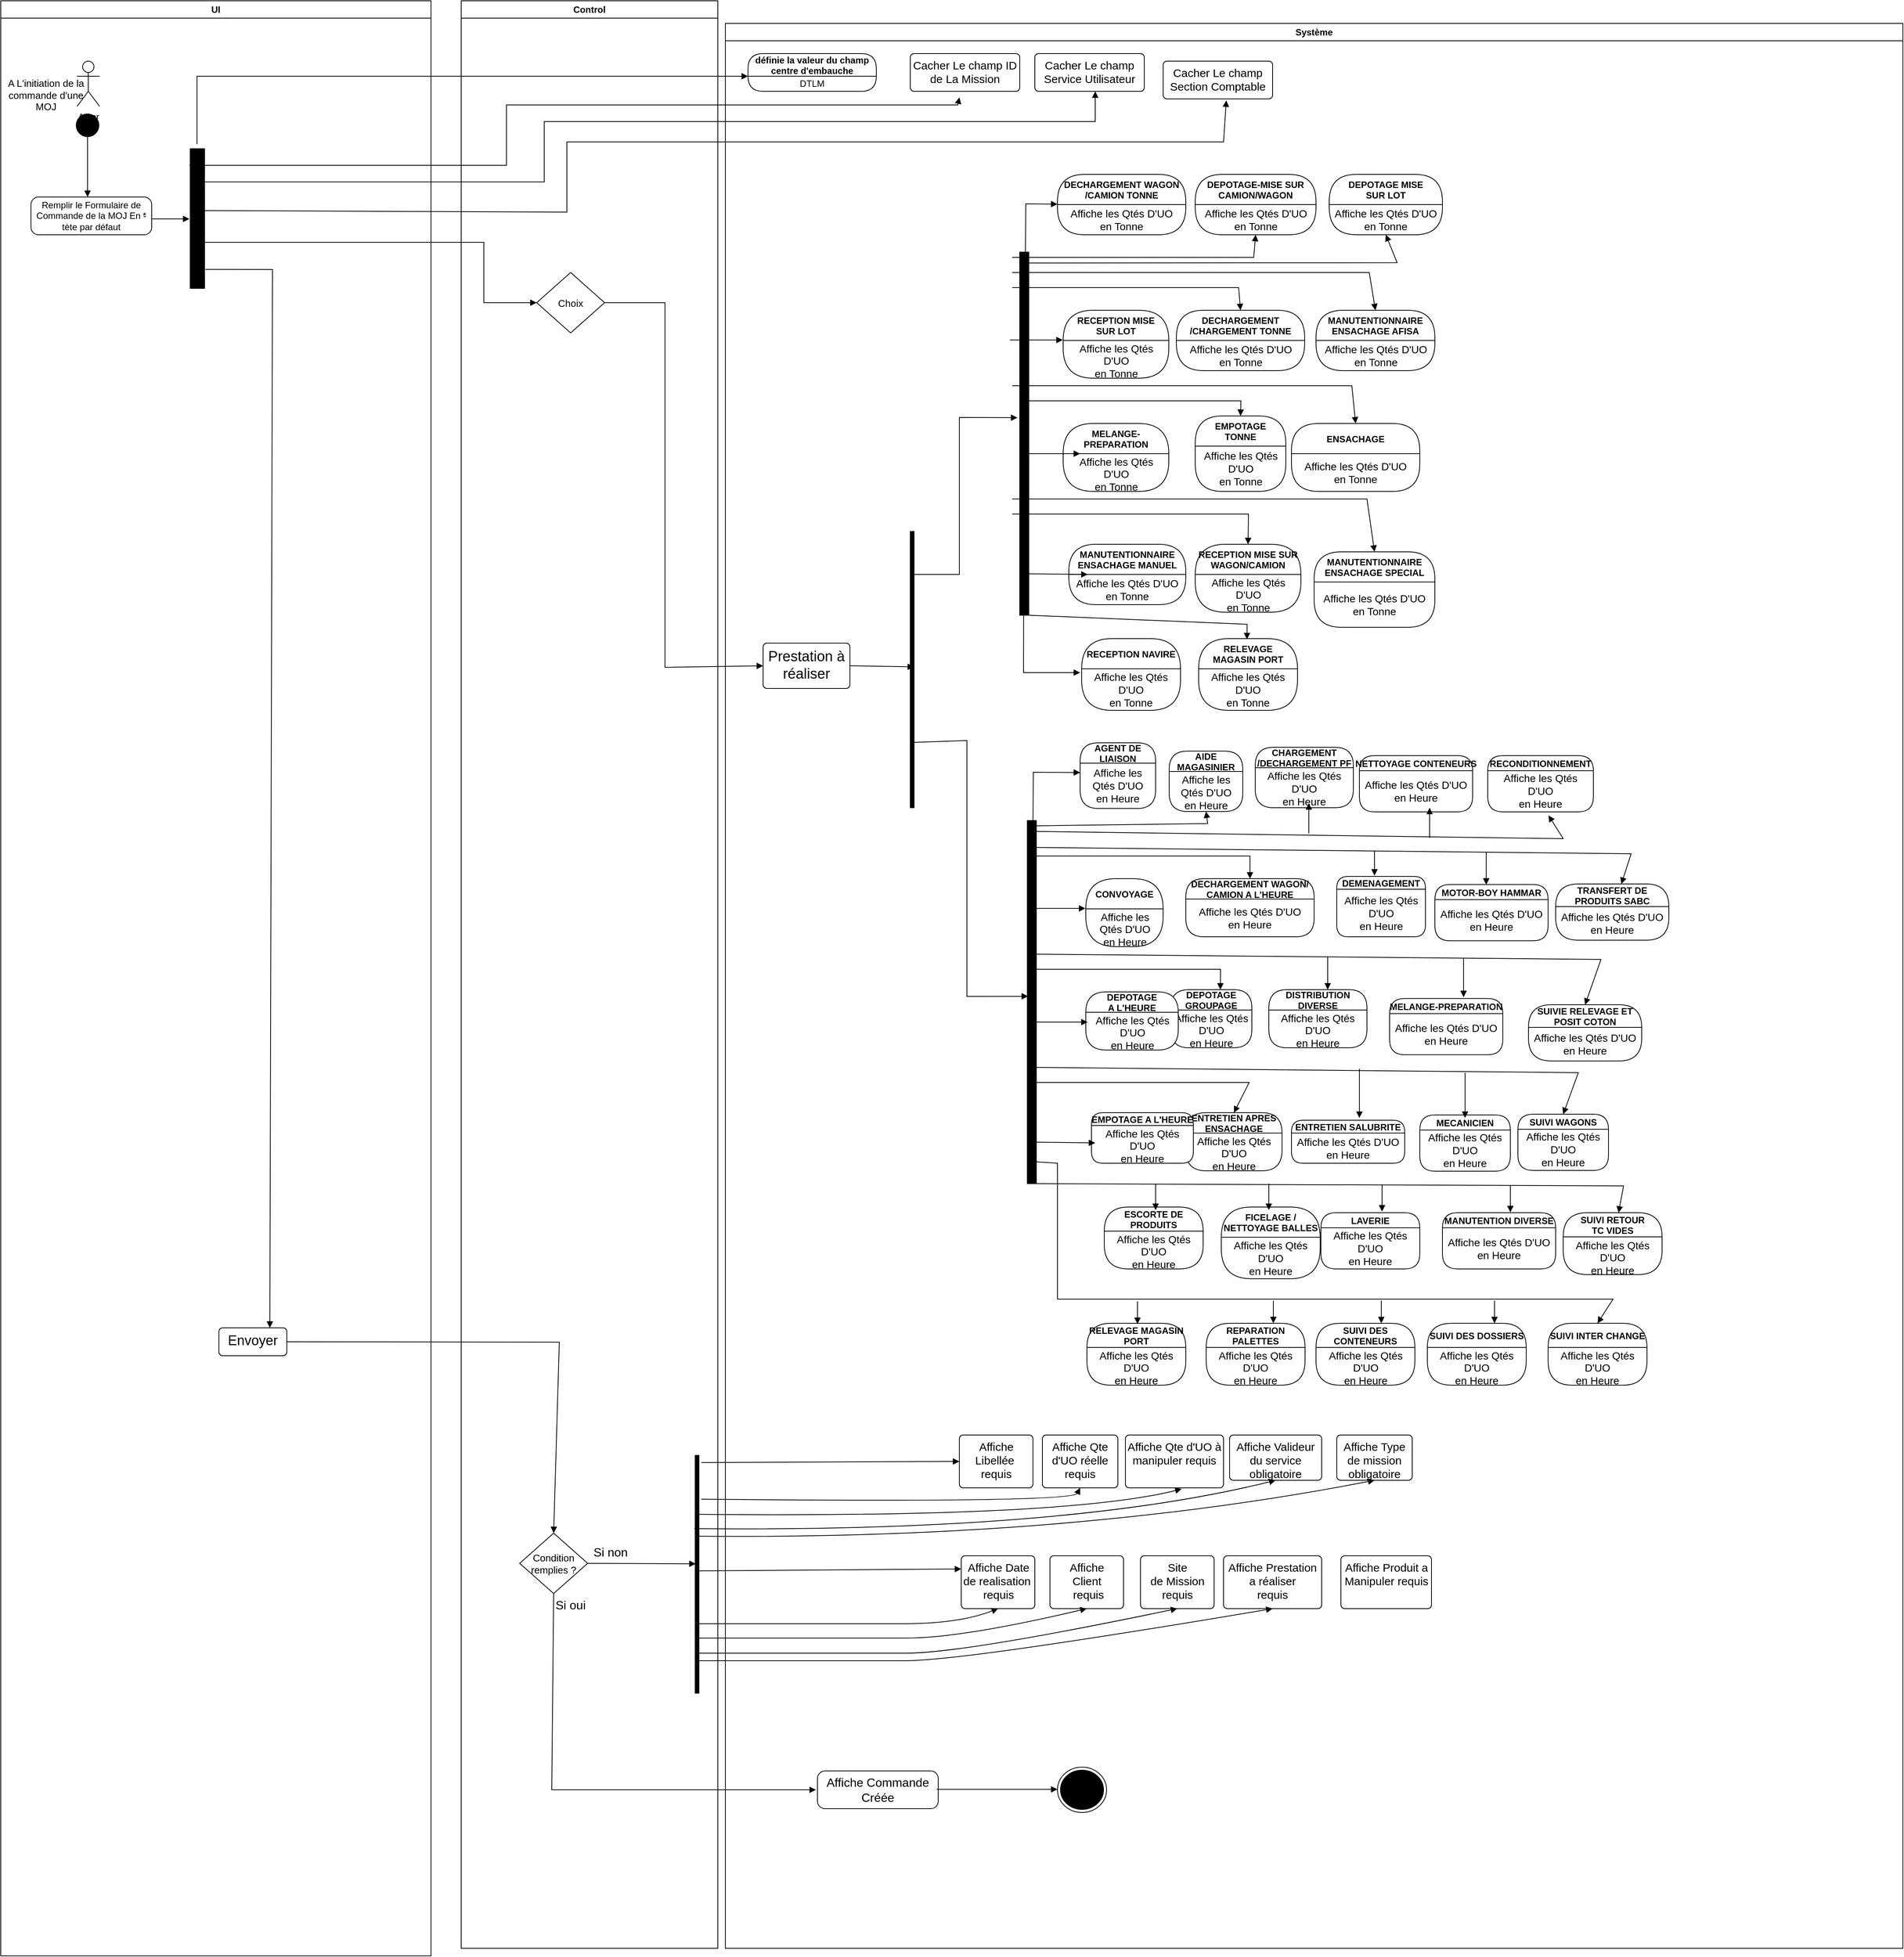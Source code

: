 <mxfile version="24.6.4" type="github" pages="2">
  <diagram name="Page-1" id="e7e014a7-5840-1c2e-5031-d8a46d1fe8dd">
    <mxGraphModel dx="5460" dy="3806" grid="1" gridSize="10" guides="1" tooltips="1" connect="1" arrows="1" fold="1" page="1" pageScale="1" pageWidth="1169" pageHeight="826" background="none" math="0" shadow="0">
      <root>
        <mxCell id="0" />
        <mxCell id="1" parent="0" />
        <mxCell id="8hsF3WSpLzaecb4-0fp7-188" value="UI" style="swimlane;whiteSpace=wrap;html=1;" parent="1" vertex="1">
          <mxGeometry y="-750" width="570" height="2590" as="geometry" />
        </mxCell>
        <mxCell id="8hsF3WSpLzaecb4-0fp7-192" value="" style="ellipse;fillColor=strokeColor;html=1;" parent="8hsF3WSpLzaecb4-0fp7-188" vertex="1">
          <mxGeometry x="100" y="150" width="30" height="30" as="geometry" />
        </mxCell>
        <mxCell id="8hsF3WSpLzaecb4-0fp7-193" value="" style="html=1;verticalAlign=bottom;labelBackgroundColor=none;endArrow=block;endFill=1;rounded=0;exitX=0.5;exitY=1;exitDx=0;exitDy=0;" parent="8hsF3WSpLzaecb4-0fp7-188" source="8hsF3WSpLzaecb4-0fp7-192" edge="1">
          <mxGeometry width="160" relative="1" as="geometry">
            <mxPoint x="120" y="410" as="sourcePoint" />
            <mxPoint x="115" y="260" as="targetPoint" />
          </mxGeometry>
        </mxCell>
        <mxCell id="8hsF3WSpLzaecb4-0fp7-198" value="Remplir le Formulaire de Commande de la MOJ En - tète par défaut" style="html=1;dashed=0;rounded=1;absoluteArcSize=1;arcSize=20;verticalAlign=middle;align=center;whiteSpace=wrap;" parent="8hsF3WSpLzaecb4-0fp7-188" vertex="1">
          <mxGeometry x="40" y="260" width="160" height="50" as="geometry" />
        </mxCell>
        <mxCell id="8hsF3WSpLzaecb4-0fp7-199" value="*" style="text;resizeWidth=0;resizeHeight=0;points=[];part=1;verticalAlign=middle;align=center;html=1;" parent="8hsF3WSpLzaecb4-0fp7-198" vertex="1">
          <mxGeometry x="1" y="0.5" width="20" height="20" relative="1" as="geometry">
            <mxPoint x="-20" y="-10" as="offset" />
          </mxGeometry>
        </mxCell>
        <mxCell id="8hsF3WSpLzaecb4-0fp7-219" value="" style="html=1;verticalAlign=bottom;endArrow=block;curved=0;rounded=0;" parent="8hsF3WSpLzaecb4-0fp7-188" edge="1">
          <mxGeometry width="80" relative="1" as="geometry">
            <mxPoint x="200" y="289" as="sourcePoint" />
            <mxPoint x="250" y="289" as="targetPoint" />
          </mxGeometry>
        </mxCell>
        <mxCell id="8hsF3WSpLzaecb4-0fp7-221" value="Actor" style="shape=umlActor;verticalLabelPosition=bottom;verticalAlign=top;html=1;" parent="8hsF3WSpLzaecb4-0fp7-188" vertex="1">
          <mxGeometry x="101" y="80" width="30" height="60" as="geometry" />
        </mxCell>
        <mxCell id="8hsF3WSpLzaecb4-0fp7-222" value="&lt;font style=&quot;font-size: 13px;&quot;&gt;A L&#39;initiation de la commande d&#39;une MOJ&lt;/font&gt;" style="text;html=1;align=center;verticalAlign=middle;whiteSpace=wrap;rounded=0;" parent="8hsF3WSpLzaecb4-0fp7-188" vertex="1">
          <mxGeometry y="100" width="120" height="50" as="geometry" />
        </mxCell>
        <mxCell id="8hsF3WSpLzaecb4-0fp7-247" value="" style="html=1;points=[];perimeter=orthogonalPerimeter;fillColor=strokeColor;" parent="8hsF3WSpLzaecb4-0fp7-188" vertex="1">
          <mxGeometry x="251" y="196" width="19" height="185" as="geometry" />
        </mxCell>
        <mxCell id="8hsF3WSpLzaecb4-0fp7-257" value="" style="html=1;verticalAlign=bottom;labelBackgroundColor=none;endArrow=block;endFill=1;rounded=0;entryX=0;entryY=0;entryDx=0;entryDy=0;" parent="8hsF3WSpLzaecb4-0fp7-188" target="8hsF3WSpLzaecb4-0fp7-214" edge="1">
          <mxGeometry width="160" relative="1" as="geometry">
            <mxPoint x="260" y="190" as="sourcePoint" />
            <mxPoint x="430" y="130" as="targetPoint" />
            <Array as="points">
              <mxPoint x="260" y="100" />
            </Array>
          </mxGeometry>
        </mxCell>
        <mxCell id="8hsF3WSpLzaecb4-0fp7-319" value="" style="html=1;verticalAlign=bottom;labelBackgroundColor=none;endArrow=block;endFill=1;rounded=0;entryX=0;entryY=0.5;entryDx=0;entryDy=0;" parent="8hsF3WSpLzaecb4-0fp7-188" target="8hsF3WSpLzaecb4-0fp7-262" edge="1">
          <mxGeometry width="160" relative="1" as="geometry">
            <mxPoint x="270" y="320" as="sourcePoint" />
            <mxPoint x="430" y="320" as="targetPoint" />
            <Array as="points">
              <mxPoint x="480" y="320" />
              <mxPoint x="640" y="320" />
              <mxPoint x="640" y="400" />
            </Array>
          </mxGeometry>
        </mxCell>
        <mxCell id="8hsF3WSpLzaecb4-0fp7-769" value="&lt;font style=&quot;font-size: 18px;&quot;&gt;Envoyer&lt;/font&gt;" style="html=1;align=center;verticalAlign=top;rounded=1;absoluteArcSize=1;arcSize=10;dashed=0;whiteSpace=wrap;" parent="8hsF3WSpLzaecb4-0fp7-188" vertex="1">
          <mxGeometry x="289" y="1758" width="90" height="37" as="geometry" />
        </mxCell>
        <mxCell id="8hsF3WSpLzaecb4-0fp7-792" value="" style="html=1;verticalAlign=bottom;labelBackgroundColor=none;endArrow=block;endFill=1;rounded=0;exitX=1.05;exitY=0.864;exitDx=0;exitDy=0;exitPerimeter=0;entryX=0.75;entryY=0;entryDx=0;entryDy=0;" parent="8hsF3WSpLzaecb4-0fp7-188" source="8hsF3WSpLzaecb4-0fp7-247" target="8hsF3WSpLzaecb4-0fp7-769" edge="1">
          <mxGeometry width="160" relative="1" as="geometry">
            <mxPoint x="280" y="540" as="sourcePoint" />
            <mxPoint x="300" y="1300" as="targetPoint" />
            <Array as="points">
              <mxPoint x="360" y="356" />
            </Array>
          </mxGeometry>
        </mxCell>
        <mxCell id="8hsF3WSpLzaecb4-0fp7-189" value="Système" style="swimlane;whiteSpace=wrap;html=1;" parent="1" vertex="1">
          <mxGeometry x="960" y="-720" width="1560" height="2550" as="geometry" />
        </mxCell>
        <mxCell id="8hsF3WSpLzaecb4-0fp7-213" value="définie la valeur du champ&#xa;centre d&#39;embauche" style="swimlane;fontStyle=1;align=center;verticalAlign=middle;childLayout=stackLayout;horizontal=1;startSize=30;horizontalStack=0;resizeParent=0;resizeLast=1;container=0;collapsible=0;rounded=1;arcSize=30;swimlaneFillColor=default;dropTarget=0;" parent="8hsF3WSpLzaecb4-0fp7-189" vertex="1">
          <mxGeometry x="30" y="40" width="170" height="50" as="geometry" />
        </mxCell>
        <mxCell id="8hsF3WSpLzaecb4-0fp7-214" value="DTLM" style="text;html=1;strokeColor=none;fillColor=none;align=center;verticalAlign=middle;spacingLeft=4;spacingRight=4;whiteSpace=wrap;overflow=hidden;rotatable=0;fontColor=#000000;" parent="8hsF3WSpLzaecb4-0fp7-213" vertex="1">
          <mxGeometry y="30" width="170" height="20" as="geometry" />
        </mxCell>
        <mxCell id="8hsF3WSpLzaecb4-0fp7-251" value="&lt;span style=&quot;font-size: 15px;&quot;&gt;Cacher Le champ ID de La Mission&lt;/span&gt;" style="html=1;align=center;verticalAlign=top;rounded=1;absoluteArcSize=1;arcSize=10;dashed=0;whiteSpace=wrap;" parent="8hsF3WSpLzaecb4-0fp7-189" vertex="1">
          <mxGeometry x="245" y="40" width="145" height="50" as="geometry" />
        </mxCell>
        <mxCell id="8hsF3WSpLzaecb4-0fp7-255" value="&lt;span style=&quot;font-size: 15px;&quot;&gt;Cacher Le champ Service Utilisateur&lt;/span&gt;" style="html=1;align=center;verticalAlign=top;rounded=1;absoluteArcSize=1;arcSize=10;dashed=0;whiteSpace=wrap;" parent="8hsF3WSpLzaecb4-0fp7-189" vertex="1">
          <mxGeometry x="410" y="40" width="145" height="50" as="geometry" />
        </mxCell>
        <mxCell id="8hsF3WSpLzaecb4-0fp7-256" value="&lt;span style=&quot;font-size: 15px;&quot;&gt;Cacher Le champ Section Comptable&lt;/span&gt;" style="html=1;align=center;verticalAlign=top;rounded=1;absoluteArcSize=1;arcSize=10;dashed=0;whiteSpace=wrap;" parent="8hsF3WSpLzaecb4-0fp7-189" vertex="1">
          <mxGeometry x="580" y="50" width="145" height="50" as="geometry" />
        </mxCell>
        <mxCell id="8hsF3WSpLzaecb4-0fp7-264" value="&lt;font style=&quot;font-size: 19px;&quot;&gt;Prestation à réaliser&lt;/font&gt;" style="html=1;align=center;verticalAlign=top;rounded=1;absoluteArcSize=1;arcSize=10;dashed=0;whiteSpace=wrap;" parent="8hsF3WSpLzaecb4-0fp7-189" vertex="1">
          <mxGeometry x="50" y="821" width="115" height="60" as="geometry" />
        </mxCell>
        <mxCell id="8hsF3WSpLzaecb4-0fp7-268" value="DECHARGEMENT WAGON&#xa;/CAMION TONNE" style="swimlane;fontStyle=1;align=center;verticalAlign=middle;childLayout=stackLayout;horizontal=1;startSize=40;horizontalStack=0;resizeParent=0;resizeLast=1;container=0;collapsible=0;rounded=1;arcSize=30;swimlaneFillColor=default;dropTarget=0;" parent="8hsF3WSpLzaecb4-0fp7-189" vertex="1">
          <mxGeometry x="440" y="200" width="170" height="80" as="geometry" />
        </mxCell>
        <mxCell id="8hsF3WSpLzaecb4-0fp7-269" value="&lt;font style=&quot;font-size: 14px;&quot;&gt;Affiche les Qtés D&#39;UO&lt;/font&gt;&lt;div style=&quot;font-size: 14px;&quot;&gt;&lt;font style=&quot;font-size: 14px;&quot;&gt;en Tonne&lt;/font&gt;&lt;/div&gt;" style="text;html=1;strokeColor=none;fillColor=none;align=center;verticalAlign=middle;spacingLeft=4;spacingRight=4;whiteSpace=wrap;overflow=hidden;rotatable=0;fontColor=#000000;" parent="8hsF3WSpLzaecb4-0fp7-268" vertex="1">
          <mxGeometry y="40" width="170" height="40" as="geometry" />
        </mxCell>
        <mxCell id="8hsF3WSpLzaecb4-0fp7-271" value="DECHARGEMENT&#xa;/CHARGEMENT TONNE" style="swimlane;fontStyle=1;align=center;verticalAlign=middle;childLayout=stackLayout;horizontal=1;startSize=40;horizontalStack=0;resizeParent=0;resizeLast=1;container=0;collapsible=0;rounded=1;arcSize=30;swimlaneFillColor=default;dropTarget=0;" parent="8hsF3WSpLzaecb4-0fp7-189" vertex="1">
          <mxGeometry x="597.5" y="380" width="170" height="80" as="geometry" />
        </mxCell>
        <mxCell id="8hsF3WSpLzaecb4-0fp7-272" value="&lt;font style=&quot;font-size: 14px;&quot;&gt;Affiche les Qtés D&#39;UO&lt;/font&gt;&lt;div style=&quot;font-size: 14px;&quot;&gt;en Tonne&lt;/div&gt;" style="text;html=1;strokeColor=none;fillColor=none;align=center;verticalAlign=middle;spacingLeft=4;spacingRight=4;whiteSpace=wrap;overflow=hidden;rotatable=0;fontColor=#000000;" parent="8hsF3WSpLzaecb4-0fp7-271" vertex="1">
          <mxGeometry y="40" width="170" height="40" as="geometry" />
        </mxCell>
        <mxCell id="8hsF3WSpLzaecb4-0fp7-273" value="DEPOTAGE-MISE SUR&#xa;CAMION/WAGON" style="swimlane;fontStyle=1;align=center;verticalAlign=middle;childLayout=stackLayout;horizontal=1;startSize=40;horizontalStack=0;resizeParent=0;resizeLast=1;container=0;collapsible=0;rounded=1;arcSize=30;swimlaneFillColor=default;dropTarget=0;" parent="8hsF3WSpLzaecb4-0fp7-189" vertex="1">
          <mxGeometry x="622.5" y="200" width="160" height="80" as="geometry" />
        </mxCell>
        <mxCell id="8hsF3WSpLzaecb4-0fp7-274" value="&lt;font style=&quot;font-size: 14px;&quot;&gt;Affiche les Qtés D&#39;UO&lt;/font&gt;&lt;div style=&quot;font-size: 14px;&quot;&gt;en Tonne&lt;/div&gt;" style="text;html=1;strokeColor=none;fillColor=none;align=center;verticalAlign=middle;spacingLeft=4;spacingRight=4;whiteSpace=wrap;overflow=hidden;rotatable=0;fontColor=#000000;" parent="8hsF3WSpLzaecb4-0fp7-273" vertex="1">
          <mxGeometry y="40" width="160" height="40" as="geometry" />
        </mxCell>
        <mxCell id="8hsF3WSpLzaecb4-0fp7-275" value="DEPOTAGE MISE&#xa;SUR LOT" style="swimlane;fontStyle=1;align=center;verticalAlign=middle;childLayout=stackLayout;horizontal=1;startSize=40;horizontalStack=0;resizeParent=0;resizeLast=1;container=0;collapsible=0;rounded=1;arcSize=30;swimlaneFillColor=default;dropTarget=0;" parent="8hsF3WSpLzaecb4-0fp7-189" vertex="1">
          <mxGeometry x="800" y="200" width="150" height="80" as="geometry" />
        </mxCell>
        <mxCell id="8hsF3WSpLzaecb4-0fp7-276" value="&lt;font style=&quot;font-size: 14px;&quot;&gt;Affiche les Qtés D&#39;UO&lt;/font&gt;&lt;div style=&quot;font-size: 14px;&quot;&gt;en Tonne&lt;/div&gt;" style="text;html=1;strokeColor=none;fillColor=none;align=center;verticalAlign=middle;spacingLeft=4;spacingRight=4;whiteSpace=wrap;overflow=hidden;rotatable=0;fontColor=#000000;" parent="8hsF3WSpLzaecb4-0fp7-275" vertex="1">
          <mxGeometry y="40" width="150" height="40" as="geometry" />
        </mxCell>
        <mxCell id="8hsF3WSpLzaecb4-0fp7-279" value="EMPOTAGE&#xa;TONNE" style="swimlane;fontStyle=1;align=center;verticalAlign=middle;childLayout=stackLayout;horizontal=1;startSize=40;horizontalStack=0;resizeParent=0;resizeLast=1;container=0;collapsible=0;rounded=1;arcSize=30;swimlaneFillColor=default;dropTarget=0;" parent="8hsF3WSpLzaecb4-0fp7-189" vertex="1">
          <mxGeometry x="622.5" y="520" width="120" height="100" as="geometry" />
        </mxCell>
        <mxCell id="8hsF3WSpLzaecb4-0fp7-280" value="&lt;font style=&quot;font-size: 14px;&quot;&gt;Affiche les Qtés D&#39;UO&lt;/font&gt;&lt;div style=&quot;font-size: 14px;&quot;&gt;en Tonne&lt;/div&gt;" style="text;html=1;strokeColor=none;fillColor=none;align=center;verticalAlign=middle;spacingLeft=4;spacingRight=4;whiteSpace=wrap;overflow=hidden;rotatable=0;fontColor=#000000;" parent="8hsF3WSpLzaecb4-0fp7-279" vertex="1">
          <mxGeometry y="40" width="120" height="60" as="geometry" />
        </mxCell>
        <mxCell id="8hsF3WSpLzaecb4-0fp7-281" value="ENSACHAGE" style="swimlane;fontStyle=1;align=center;verticalAlign=middle;childLayout=stackLayout;horizontal=1;startSize=40;horizontalStack=0;resizeParent=0;resizeLast=1;container=0;collapsible=0;rounded=1;arcSize=30;swimlaneFillColor=default;dropTarget=0;" parent="8hsF3WSpLzaecb4-0fp7-189" vertex="1">
          <mxGeometry x="750" y="530" width="170" height="90" as="geometry" />
        </mxCell>
        <mxCell id="8hsF3WSpLzaecb4-0fp7-282" value="&lt;font style=&quot;font-size: 14px;&quot;&gt;Affiche les Qtés D&#39;UO&lt;/font&gt;&lt;div style=&quot;font-size: 14px;&quot;&gt;en Tonne&lt;/div&gt;" style="text;html=1;strokeColor=none;fillColor=none;align=center;verticalAlign=middle;spacingLeft=4;spacingRight=4;whiteSpace=wrap;overflow=hidden;rotatable=0;fontColor=#000000;" parent="8hsF3WSpLzaecb4-0fp7-281" vertex="1">
          <mxGeometry y="40" width="170" height="50" as="geometry" />
        </mxCell>
        <mxCell id="8hsF3WSpLzaecb4-0fp7-277" value="MANUTENTIONNAIRE&#xa;ENSACHAGE AFISA" style="swimlane;fontStyle=1;align=center;verticalAlign=middle;childLayout=stackLayout;horizontal=1;startSize=40;horizontalStack=0;resizeParent=0;resizeLast=1;container=0;collapsible=0;rounded=1;arcSize=30;swimlaneFillColor=default;dropTarget=0;" parent="8hsF3WSpLzaecb4-0fp7-189" vertex="1">
          <mxGeometry x="782.5" y="380" width="157.5" height="80" as="geometry" />
        </mxCell>
        <mxCell id="8hsF3WSpLzaecb4-0fp7-278" value="&lt;font style=&quot;font-size: 14px;&quot;&gt;Affiche les Qtés D&#39;UO&lt;/font&gt;&lt;div style=&quot;font-size: 14px;&quot;&gt;en Tonne&lt;/div&gt;" style="text;html=1;strokeColor=none;fillColor=none;align=center;verticalAlign=middle;spacingLeft=4;spacingRight=4;whiteSpace=wrap;overflow=hidden;rotatable=0;fontColor=#000000;" parent="8hsF3WSpLzaecb4-0fp7-277" vertex="1">
          <mxGeometry y="40" width="157.5" height="40" as="geometry" />
        </mxCell>
        <mxCell id="8hsF3WSpLzaecb4-0fp7-285" value="MANUTENTIONNAIRE&#xa;ENSACHAGE MANUEL" style="swimlane;fontStyle=1;align=center;verticalAlign=middle;childLayout=stackLayout;horizontal=1;startSize=40;horizontalStack=0;resizeParent=0;resizeLast=1;container=0;collapsible=0;rounded=1;arcSize=30;swimlaneFillColor=default;dropTarget=0;" parent="8hsF3WSpLzaecb4-0fp7-189" vertex="1">
          <mxGeometry x="455" y="690" width="155" height="80" as="geometry" />
        </mxCell>
        <mxCell id="8hsF3WSpLzaecb4-0fp7-286" value="&lt;font style=&quot;font-size: 14px;&quot;&gt;Affiche les Qtés D&#39;UO&lt;/font&gt;&lt;div style=&quot;font-size: 14px;&quot;&gt;en Tonne&lt;/div&gt;" style="text;html=1;strokeColor=none;fillColor=none;align=center;verticalAlign=middle;spacingLeft=4;spacingRight=4;whiteSpace=wrap;overflow=hidden;rotatable=0;fontColor=#000000;" parent="8hsF3WSpLzaecb4-0fp7-285" vertex="1">
          <mxGeometry y="40" width="155" height="40" as="geometry" />
        </mxCell>
        <mxCell id="8hsF3WSpLzaecb4-0fp7-287" value="MANUTENTIONNAIRE&#xa;ENSACHAGE SPECIAL" style="swimlane;fontStyle=1;align=center;verticalAlign=middle;childLayout=stackLayout;horizontal=1;startSize=40;horizontalStack=0;resizeParent=0;resizeLast=1;container=0;collapsible=0;rounded=1;arcSize=30;swimlaneFillColor=default;dropTarget=0;" parent="8hsF3WSpLzaecb4-0fp7-189" vertex="1">
          <mxGeometry x="780" y="700" width="160" height="100" as="geometry" />
        </mxCell>
        <mxCell id="8hsF3WSpLzaecb4-0fp7-288" value="&lt;font style=&quot;font-size: 14px;&quot;&gt;Affiche les Qtés D&#39;UO&lt;/font&gt;&lt;div style=&quot;font-size: 14px;&quot;&gt;en Tonne&lt;/div&gt;" style="text;html=1;strokeColor=none;fillColor=none;align=center;verticalAlign=middle;spacingLeft=4;spacingRight=4;whiteSpace=wrap;overflow=hidden;rotatable=0;fontColor=#000000;" parent="8hsF3WSpLzaecb4-0fp7-287" vertex="1">
          <mxGeometry y="40" width="160" height="60" as="geometry" />
        </mxCell>
        <mxCell id="8hsF3WSpLzaecb4-0fp7-289" value="MELANGE-&#xa;PREPARATION" style="swimlane;fontStyle=1;align=center;verticalAlign=middle;childLayout=stackLayout;horizontal=1;startSize=40;horizontalStack=0;resizeParent=0;resizeLast=1;container=0;collapsible=0;rounded=1;arcSize=50;swimlaneFillColor=default;dropTarget=0;" parent="8hsF3WSpLzaecb4-0fp7-189" vertex="1">
          <mxGeometry x="447.5" y="530" width="140" height="90" as="geometry" />
        </mxCell>
        <mxCell id="8hsF3WSpLzaecb4-0fp7-290" value="&lt;font style=&quot;font-size: 14px;&quot;&gt;Affiche les Qtés D&#39;UO&lt;/font&gt;&lt;div style=&quot;font-size: 14px;&quot;&gt;en Tonne&lt;/div&gt;" style="text;html=1;strokeColor=none;fillColor=none;align=center;verticalAlign=middle;spacingLeft=4;spacingRight=4;whiteSpace=wrap;overflow=hidden;rotatable=0;fontColor=#000000;" parent="8hsF3WSpLzaecb4-0fp7-289" vertex="1">
          <mxGeometry y="40" width="140" height="50" as="geometry" />
        </mxCell>
        <mxCell id="8hsF3WSpLzaecb4-0fp7-291" value="RECEPTION MISE&#xa;SUR LOT" style="swimlane;fontStyle=1;align=center;verticalAlign=middle;childLayout=stackLayout;horizontal=1;startSize=40;horizontalStack=0;resizeParent=0;resizeLast=1;container=0;collapsible=0;rounded=1;arcSize=50;swimlaneFillColor=default;dropTarget=0;" parent="8hsF3WSpLzaecb4-0fp7-189" vertex="1">
          <mxGeometry x="447.5" y="380" width="140" height="90" as="geometry" />
        </mxCell>
        <mxCell id="8hsF3WSpLzaecb4-0fp7-292" value="&lt;font style=&quot;font-size: 14px;&quot;&gt;Affiche les Qtés D&#39;UO&lt;/font&gt;&lt;div style=&quot;font-size: 14px;&quot;&gt;en Tonne&lt;/div&gt;" style="text;html=1;strokeColor=none;fillColor=none;align=center;verticalAlign=middle;spacingLeft=4;spacingRight=4;whiteSpace=wrap;overflow=hidden;rotatable=0;fontColor=#000000;" parent="8hsF3WSpLzaecb4-0fp7-291" vertex="1">
          <mxGeometry y="40" width="140" height="50" as="geometry" />
        </mxCell>
        <mxCell id="8hsF3WSpLzaecb4-0fp7-293" value="RECEPTION MISE SUR&#xa;WAGON/CAMION" style="swimlane;fontStyle=1;align=center;verticalAlign=middle;childLayout=stackLayout;horizontal=1;startSize=40;horizontalStack=0;resizeParent=0;resizeLast=1;container=0;collapsible=0;rounded=1;arcSize=50;swimlaneFillColor=default;dropTarget=0;" parent="8hsF3WSpLzaecb4-0fp7-189" vertex="1">
          <mxGeometry x="622.5" y="690" width="140" height="90" as="geometry" />
        </mxCell>
        <mxCell id="8hsF3WSpLzaecb4-0fp7-294" value="&lt;font style=&quot;font-size: 14px;&quot;&gt;Affiche les Qtés D&#39;UO&lt;/font&gt;&lt;div style=&quot;font-size: 14px;&quot;&gt;en Tonne&lt;/div&gt;" style="text;html=1;strokeColor=none;fillColor=none;align=center;verticalAlign=middle;spacingLeft=4;spacingRight=4;whiteSpace=wrap;overflow=hidden;rotatable=0;fontColor=#000000;" parent="8hsF3WSpLzaecb4-0fp7-293" vertex="1">
          <mxGeometry y="40" width="140" height="50" as="geometry" />
        </mxCell>
        <mxCell id="8hsF3WSpLzaecb4-0fp7-296" value="RECEPTION NAVIRE" style="swimlane;fontStyle=1;align=center;verticalAlign=middle;childLayout=stackLayout;horizontal=1;startSize=40;horizontalStack=0;resizeParent=0;resizeLast=1;container=0;collapsible=0;rounded=1;arcSize=50;swimlaneFillColor=default;dropTarget=0;" parent="8hsF3WSpLzaecb4-0fp7-189" vertex="1">
          <mxGeometry x="472" y="815" width="131" height="95" as="geometry" />
        </mxCell>
        <mxCell id="8hsF3WSpLzaecb4-0fp7-297" value="&lt;font style=&quot;font-size: 14px;&quot;&gt;Affiche les Qtés D&#39;UO&lt;/font&gt;&lt;div style=&quot;font-size: 14px;&quot;&gt;en Tonne&lt;/div&gt;" style="text;html=1;strokeColor=none;fillColor=none;align=center;verticalAlign=middle;spacingLeft=4;spacingRight=4;whiteSpace=wrap;overflow=hidden;rotatable=0;fontColor=#000000;" parent="8hsF3WSpLzaecb4-0fp7-296" vertex="1">
          <mxGeometry y="40" width="131" height="55" as="geometry" />
        </mxCell>
        <mxCell id="8hsF3WSpLzaecb4-0fp7-298" value="RELEVAGE&#xa;MAGASIN PORT" style="swimlane;fontStyle=1;align=center;verticalAlign=middle;childLayout=stackLayout;horizontal=1;startSize=40;horizontalStack=0;resizeParent=0;resizeLast=1;container=0;collapsible=0;rounded=1;arcSize=50;swimlaneFillColor=default;dropTarget=0;" parent="8hsF3WSpLzaecb4-0fp7-189" vertex="1">
          <mxGeometry x="627" y="815" width="131" height="95" as="geometry" />
        </mxCell>
        <mxCell id="8hsF3WSpLzaecb4-0fp7-299" value="&lt;font style=&quot;font-size: 14px;&quot;&gt;Affiche les Qtés D&#39;UO&lt;/font&gt;&lt;div style=&quot;font-size: 14px;&quot;&gt;en Tonne&lt;/div&gt;" style="text;html=1;strokeColor=none;fillColor=none;align=center;verticalAlign=middle;spacingLeft=4;spacingRight=4;whiteSpace=wrap;overflow=hidden;rotatable=0;fontColor=#000000;" parent="8hsF3WSpLzaecb4-0fp7-298" vertex="1">
          <mxGeometry y="40" width="131" height="55" as="geometry" />
        </mxCell>
        <mxCell id="8hsF3WSpLzaecb4-0fp7-304" value="" style="html=1;verticalAlign=bottom;labelBackgroundColor=none;endArrow=block;endFill=1;rounded=0;exitX=1;exitY=0.5;exitDx=0;exitDy=0;" parent="8hsF3WSpLzaecb4-0fp7-189" source="8hsF3WSpLzaecb4-0fp7-264" edge="1">
          <mxGeometry width="160" relative="1" as="geometry">
            <mxPoint x="150" y="852.41" as="sourcePoint" />
            <mxPoint x="250" y="852.41" as="targetPoint" />
          </mxGeometry>
        </mxCell>
        <mxCell id="8hsF3WSpLzaecb4-0fp7-305" value="" style="html=1;verticalAlign=bottom;labelBackgroundColor=none;endArrow=block;endFill=1;rounded=0;exitX=0.627;exitY=0.003;exitDx=0;exitDy=0;exitPerimeter=0;" parent="8hsF3WSpLzaecb4-0fp7-189" source="8hsF3WSpLzaecb4-0fp7-303" edge="1">
          <mxGeometry width="160" relative="1" as="geometry">
            <mxPoint x="370" y="280" as="sourcePoint" />
            <mxPoint x="440" y="239.41" as="targetPoint" />
            <Array as="points">
              <mxPoint x="398" y="239" />
            </Array>
          </mxGeometry>
        </mxCell>
        <mxCell id="8hsF3WSpLzaecb4-0fp7-306" value="" style="html=1;verticalAlign=bottom;labelBackgroundColor=none;endArrow=block;endFill=1;rounded=0;entryX=0.5;entryY=1;entryDx=0;entryDy=0;" parent="8hsF3WSpLzaecb4-0fp7-189" target="8hsF3WSpLzaecb4-0fp7-274" edge="1">
          <mxGeometry width="160" relative="1" as="geometry">
            <mxPoint x="380" y="310" as="sourcePoint" />
            <mxPoint x="540" y="310" as="targetPoint" />
            <Array as="points">
              <mxPoint x="700" y="310" />
            </Array>
          </mxGeometry>
        </mxCell>
        <mxCell id="8hsF3WSpLzaecb4-0fp7-308" value="" style="html=1;verticalAlign=bottom;labelBackgroundColor=none;endArrow=block;endFill=1;rounded=0;entryX=0.5;entryY=0;entryDx=0;entryDy=0;" parent="8hsF3WSpLzaecb4-0fp7-189" target="8hsF3WSpLzaecb4-0fp7-277" edge="1">
          <mxGeometry width="160" relative="1" as="geometry">
            <mxPoint x="380" y="330" as="sourcePoint" />
            <mxPoint x="540" y="330" as="targetPoint" />
            <Array as="points">
              <mxPoint x="853" y="330" />
            </Array>
          </mxGeometry>
        </mxCell>
        <mxCell id="8hsF3WSpLzaecb4-0fp7-309" value="" style="html=1;verticalAlign=bottom;labelBackgroundColor=none;endArrow=block;endFill=1;rounded=0;entryX=0.5;entryY=0;entryDx=0;entryDy=0;" parent="8hsF3WSpLzaecb4-0fp7-189" target="8hsF3WSpLzaecb4-0fp7-271" edge="1">
          <mxGeometry width="160" relative="1" as="geometry">
            <mxPoint x="380" y="350" as="sourcePoint" />
            <mxPoint x="540" y="350" as="targetPoint" />
            <Array as="points">
              <mxPoint x="680" y="350" />
            </Array>
          </mxGeometry>
        </mxCell>
        <mxCell id="8hsF3WSpLzaecb4-0fp7-310" value="" style="html=1;verticalAlign=bottom;labelBackgroundColor=none;endArrow=block;endFill=1;rounded=0;" parent="8hsF3WSpLzaecb4-0fp7-189" edge="1">
          <mxGeometry width="160" relative="1" as="geometry">
            <mxPoint x="377" y="419.41" as="sourcePoint" />
            <mxPoint x="447" y="419.41" as="targetPoint" />
          </mxGeometry>
        </mxCell>
        <mxCell id="8hsF3WSpLzaecb4-0fp7-311" value="" style="html=1;verticalAlign=bottom;labelBackgroundColor=none;endArrow=block;endFill=1;rounded=0;entryX=0.5;entryY=0;entryDx=0;entryDy=0;" parent="8hsF3WSpLzaecb4-0fp7-189" target="8hsF3WSpLzaecb4-0fp7-281" edge="1">
          <mxGeometry width="160" relative="1" as="geometry">
            <mxPoint x="380" y="480" as="sourcePoint" />
            <mxPoint x="540" y="480" as="targetPoint" />
            <Array as="points">
              <mxPoint x="830" y="480" />
            </Array>
          </mxGeometry>
        </mxCell>
        <mxCell id="8hsF3WSpLzaecb4-0fp7-312" value="" style="html=1;verticalAlign=bottom;labelBackgroundColor=none;endArrow=block;endFill=1;rounded=0;entryX=0.5;entryY=0;entryDx=0;entryDy=0;" parent="8hsF3WSpLzaecb4-0fp7-189" target="8hsF3WSpLzaecb4-0fp7-279" edge="1">
          <mxGeometry width="160" relative="1" as="geometry">
            <mxPoint x="390" y="500" as="sourcePoint" />
            <mxPoint x="550" y="500" as="targetPoint" />
            <Array as="points">
              <mxPoint x="683" y="500" />
            </Array>
          </mxGeometry>
        </mxCell>
        <mxCell id="8hsF3WSpLzaecb4-0fp7-314" value="" style="html=1;verticalAlign=bottom;labelBackgroundColor=none;endArrow=block;endFill=1;rounded=0;entryX=0.5;entryY=0;entryDx=0;entryDy=0;" parent="8hsF3WSpLzaecb4-0fp7-189" target="8hsF3WSpLzaecb4-0fp7-287" edge="1">
          <mxGeometry width="160" relative="1" as="geometry">
            <mxPoint x="380" y="630" as="sourcePoint" />
            <mxPoint x="540" y="630" as="targetPoint" />
            <Array as="points">
              <mxPoint x="850" y="630" />
            </Array>
          </mxGeometry>
        </mxCell>
        <mxCell id="8hsF3WSpLzaecb4-0fp7-315" value="" style="html=1;verticalAlign=bottom;labelBackgroundColor=none;endArrow=block;endFill=1;rounded=0;entryX=0.5;entryY=0;entryDx=0;entryDy=0;" parent="8hsF3WSpLzaecb4-0fp7-189" target="8hsF3WSpLzaecb4-0fp7-293" edge="1">
          <mxGeometry width="160" relative="1" as="geometry">
            <mxPoint x="380" y="650" as="sourcePoint" />
            <mxPoint x="540" y="650" as="targetPoint" />
            <Array as="points">
              <mxPoint x="693" y="650" />
            </Array>
          </mxGeometry>
        </mxCell>
        <mxCell id="8hsF3WSpLzaecb4-0fp7-317" value="" style="html=1;verticalAlign=bottom;labelBackgroundColor=none;endArrow=block;endFill=1;rounded=0;exitX=0.431;exitY=0.999;exitDx=0;exitDy=0;exitPerimeter=0;" parent="8hsF3WSpLzaecb4-0fp7-189" source="8hsF3WSpLzaecb4-0fp7-303" edge="1">
          <mxGeometry width="160" relative="1" as="geometry">
            <mxPoint x="370" y="790" as="sourcePoint" />
            <mxPoint x="470" y="860" as="targetPoint" />
            <Array as="points">
              <mxPoint x="395" y="860" />
            </Array>
          </mxGeometry>
        </mxCell>
        <mxCell id="8hsF3WSpLzaecb4-0fp7-318" value="" style="html=1;verticalAlign=bottom;labelBackgroundColor=none;endArrow=block;endFill=1;rounded=0;" parent="8hsF3WSpLzaecb4-0fp7-189" source="8hsF3WSpLzaecb4-0fp7-303" edge="1">
          <mxGeometry width="160" relative="1" as="geometry">
            <mxPoint x="381.25" y="796" as="sourcePoint" />
            <mxPoint x="691" y="816" as="targetPoint" />
            <Array as="points">
              <mxPoint x="691.25" y="796" />
            </Array>
          </mxGeometry>
        </mxCell>
        <mxCell id="8hsF3WSpLzaecb4-0fp7-254" value="" style="html=1;verticalAlign=bottom;labelBackgroundColor=none;endArrow=block;endFill=1;rounded=0;" parent="8hsF3WSpLzaecb4-0fp7-189" edge="1">
          <mxGeometry width="160" relative="1" as="geometry">
            <mxPoint x="-710" y="188" as="sourcePoint" />
            <mxPoint x="310" y="98" as="targetPoint" />
            <Array as="points">
              <mxPoint x="-290" y="188" />
              <mxPoint x="-290" y="108" />
              <mxPoint x="308" y="108" />
            </Array>
          </mxGeometry>
        </mxCell>
        <mxCell id="8hsF3WSpLzaecb4-0fp7-322" value="" style="html=1;points=[];perimeter=orthogonalPerimeter;fillColor=strokeColor;" parent="8hsF3WSpLzaecb4-0fp7-189" vertex="1">
          <mxGeometry x="245" y="673" width="5" height="366" as="geometry" />
        </mxCell>
        <mxCell id="8hsF3WSpLzaecb4-0fp7-325" value="" style="html=1;verticalAlign=bottom;labelBackgroundColor=none;endArrow=block;endFill=1;rounded=0;exitX=1;exitY=0.5;exitDx=0;exitDy=0;entryX=-0.255;entryY=0.456;entryDx=0;entryDy=0;entryPerimeter=0;" parent="8hsF3WSpLzaecb4-0fp7-189" target="8hsF3WSpLzaecb4-0fp7-303" edge="1">
          <mxGeometry width="160" relative="1" as="geometry">
            <mxPoint x="250" y="730" as="sourcePoint" />
            <mxPoint x="375" y="729.41" as="targetPoint" />
            <Array as="points">
              <mxPoint x="310" y="730" />
              <mxPoint x="310" y="522" />
            </Array>
          </mxGeometry>
        </mxCell>
        <mxCell id="8hsF3WSpLzaecb4-0fp7-331" value="AIDE&#xa;MAGASINIER" style="swimlane;fontStyle=1;align=center;verticalAlign=middle;childLayout=stackLayout;horizontal=1;startSize=27;horizontalStack=0;resizeParent=0;resizeLast=1;container=0;collapsible=0;rounded=1;arcSize=30;swimlaneFillColor=default;dropTarget=0;" parent="8hsF3WSpLzaecb4-0fp7-189" vertex="1">
          <mxGeometry x="588" y="964" width="97.5" height="80" as="geometry" />
        </mxCell>
        <mxCell id="8hsF3WSpLzaecb4-0fp7-332" value="&lt;font style=&quot;font-size: 14px;&quot;&gt;Affiche les Qtés D&#39;UO&lt;/font&gt;&lt;div style=&quot;font-size: 14px;&quot;&gt;en Heure&lt;/div&gt;" style="text;html=1;strokeColor=none;fillColor=none;align=center;verticalAlign=middle;spacingLeft=4;spacingRight=4;whiteSpace=wrap;overflow=hidden;rotatable=0;fontColor=#000000;" parent="8hsF3WSpLzaecb4-0fp7-331" vertex="1">
          <mxGeometry y="27" width="97.5" height="53" as="geometry" />
        </mxCell>
        <mxCell id="8hsF3WSpLzaecb4-0fp7-333" value="CHARGEMENT&#xa;/DECHARGEMENT PF" style="swimlane;fontStyle=1;align=center;verticalAlign=middle;childLayout=stackLayout;horizontal=1;startSize=27;horizontalStack=0;resizeParent=0;resizeLast=1;container=0;collapsible=0;rounded=1;arcSize=30;swimlaneFillColor=default;dropTarget=0;" parent="8hsF3WSpLzaecb4-0fp7-189" vertex="1">
          <mxGeometry x="702" y="959" width="130" height="80" as="geometry" />
        </mxCell>
        <mxCell id="8hsF3WSpLzaecb4-0fp7-334" value="&lt;font style=&quot;font-size: 14px;&quot;&gt;Affiche les Qtés D&#39;UO&lt;/font&gt;&lt;div style=&quot;font-size: 14px;&quot;&gt;en Heure&lt;/div&gt;" style="text;html=1;strokeColor=none;fillColor=none;align=center;verticalAlign=middle;spacingLeft=4;spacingRight=4;whiteSpace=wrap;overflow=hidden;rotatable=0;fontColor=#000000;" parent="8hsF3WSpLzaecb4-0fp7-333" vertex="1">
          <mxGeometry y="27" width="130" height="53" as="geometry" />
        </mxCell>
        <mxCell id="8hsF3WSpLzaecb4-0fp7-335" value="DEPOTAGE&#xa;GROUPAGE" style="swimlane;fontStyle=1;align=center;verticalAlign=middle;childLayout=stackLayout;horizontal=1;startSize=27;horizontalStack=0;resizeParent=0;resizeLast=1;container=0;collapsible=0;rounded=1;arcSize=30;swimlaneFillColor=default;dropTarget=0;" parent="8hsF3WSpLzaecb4-0fp7-189" vertex="1">
          <mxGeometry x="590" y="1280" width="107.5" height="77" as="geometry" />
        </mxCell>
        <mxCell id="8hsF3WSpLzaecb4-0fp7-336" value="&lt;font style=&quot;font-size: 14px;&quot;&gt;Affiche les Qtés D&#39;UO&lt;/font&gt;&lt;div style=&quot;font-size: 14px;&quot;&gt;en Heure&lt;/div&gt;" style="text;html=1;strokeColor=none;fillColor=none;align=center;verticalAlign=middle;spacingLeft=4;spacingRight=4;whiteSpace=wrap;overflow=hidden;rotatable=0;fontColor=#000000;" parent="8hsF3WSpLzaecb4-0fp7-335" vertex="1">
          <mxGeometry y="27" width="107.5" height="50" as="geometry" />
        </mxCell>
        <mxCell id="8hsF3WSpLzaecb4-0fp7-337" value="DISTRIBUTION&#xa;DIVERSE" style="swimlane;fontStyle=1;align=center;verticalAlign=middle;childLayout=stackLayout;horizontal=1;startSize=27;horizontalStack=0;resizeParent=0;resizeLast=1;container=0;collapsible=0;rounded=1;arcSize=30;swimlaneFillColor=default;dropTarget=0;" parent="8hsF3WSpLzaecb4-0fp7-189" vertex="1">
          <mxGeometry x="720" y="1280" width="130" height="77" as="geometry" />
        </mxCell>
        <mxCell id="8hsF3WSpLzaecb4-0fp7-338" value="&lt;font style=&quot;font-size: 14px;&quot;&gt;Affiche les Qtés D&#39;UO&lt;/font&gt;&lt;div style=&quot;font-size: 14px;&quot;&gt;en Heure&lt;/div&gt;" style="text;html=1;strokeColor=none;fillColor=none;align=center;verticalAlign=middle;spacingLeft=4;spacingRight=4;whiteSpace=wrap;overflow=hidden;rotatable=0;fontColor=#000000;" parent="8hsF3WSpLzaecb4-0fp7-337" vertex="1">
          <mxGeometry y="27" width="130" height="50" as="geometry" />
        </mxCell>
        <mxCell id="8hsF3WSpLzaecb4-0fp7-349" value="ENTRETIEN APRES&#xa;ENSACHAGE" style="swimlane;fontStyle=1;align=center;verticalAlign=middle;childLayout=stackLayout;horizontal=1;startSize=27;horizontalStack=0;resizeParent=0;resizeLast=1;container=0;collapsible=0;rounded=1;arcSize=50;swimlaneFillColor=default;dropTarget=0;" parent="8hsF3WSpLzaecb4-0fp7-189" vertex="1">
          <mxGeometry x="610" y="1443" width="127.5" height="77" as="geometry" />
        </mxCell>
        <mxCell id="8hsF3WSpLzaecb4-0fp7-350" value="&lt;font style=&quot;font-size: 14px;&quot;&gt;Affiche les Qtés D&#39;UO&lt;/font&gt;&lt;div style=&quot;font-size: 14px;&quot;&gt;en Heure&lt;/div&gt;" style="text;html=1;strokeColor=none;fillColor=none;align=center;verticalAlign=middle;spacingLeft=4;spacingRight=4;whiteSpace=wrap;overflow=hidden;rotatable=0;fontColor=#000000;" parent="8hsF3WSpLzaecb4-0fp7-349" vertex="1">
          <mxGeometry y="27" width="127.5" height="50" as="geometry" />
        </mxCell>
        <mxCell id="8hsF3WSpLzaecb4-0fp7-343" value="ENTRETIEN SALUBRITE" style="swimlane;fontStyle=1;align=center;verticalAlign=middle;childLayout=stackLayout;horizontal=1;startSize=17;horizontalStack=0;resizeParent=0;resizeLast=1;container=0;collapsible=0;rounded=1;arcSize=30;swimlaneFillColor=default;dropTarget=0;" parent="8hsF3WSpLzaecb4-0fp7-189" vertex="1">
          <mxGeometry x="750" y="1453" width="150" height="57" as="geometry" />
        </mxCell>
        <mxCell id="8hsF3WSpLzaecb4-0fp7-344" value="&lt;font style=&quot;font-size: 14px;&quot;&gt;Affiche les Qtés D&#39;UO&lt;/font&gt;&lt;div style=&quot;font-size: 14px;&quot;&gt;en Heure&lt;/div&gt;" style="text;html=1;strokeColor=none;fillColor=none;align=center;verticalAlign=middle;spacingLeft=4;spacingRight=4;whiteSpace=wrap;overflow=hidden;rotatable=0;fontColor=#000000;" parent="8hsF3WSpLzaecb4-0fp7-343" vertex="1">
          <mxGeometry y="17" width="150" height="40" as="geometry" />
        </mxCell>
        <mxCell id="8hsF3WSpLzaecb4-0fp7-441" value="LAVERIE" style="swimlane;fontStyle=1;align=center;verticalAlign=middle;childLayout=stackLayout;horizontal=1;startSize=20;horizontalStack=0;resizeParent=0;resizeLast=1;container=0;collapsible=0;rounded=1;arcSize=50;swimlaneFillColor=default;dropTarget=0;" parent="8hsF3WSpLzaecb4-0fp7-189" vertex="1">
          <mxGeometry x="789" y="1575.5" width="131" height="74.5" as="geometry" />
        </mxCell>
        <mxCell id="8hsF3WSpLzaecb4-0fp7-442" value="&lt;font style=&quot;font-size: 14px;&quot;&gt;Affiche les Qtés D&#39;UO&lt;/font&gt;&lt;div style=&quot;font-size: 14px;&quot;&gt;en Heure&lt;/div&gt;" style="text;html=1;strokeColor=none;fillColor=none;align=center;verticalAlign=middle;spacingLeft=4;spacingRight=4;whiteSpace=wrap;overflow=hidden;rotatable=0;fontColor=#000000;" parent="8hsF3WSpLzaecb4-0fp7-441" vertex="1">
          <mxGeometry y="20" width="131" height="54.5" as="geometry" />
        </mxCell>
        <mxCell id="8hsF3WSpLzaecb4-0fp7-443" value="MANUTENTION DIVERSE" style="swimlane;fontStyle=1;align=center;verticalAlign=middle;childLayout=stackLayout;horizontal=1;startSize=20;horizontalStack=0;resizeParent=0;resizeLast=1;container=0;collapsible=0;rounded=1;arcSize=50;swimlaneFillColor=default;dropTarget=0;" parent="8hsF3WSpLzaecb4-0fp7-189" vertex="1">
          <mxGeometry x="950" y="1575.5" width="150" height="74.5" as="geometry" />
        </mxCell>
        <mxCell id="8hsF3WSpLzaecb4-0fp7-444" value="&lt;font style=&quot;font-size: 14px;&quot;&gt;Affiche les Qtés D&#39;UO&lt;/font&gt;&lt;div style=&quot;font-size: 14px;&quot;&gt;en Heure&lt;/div&gt;" style="text;html=1;strokeColor=none;fillColor=none;align=center;verticalAlign=middle;spacingLeft=4;spacingRight=4;whiteSpace=wrap;overflow=hidden;rotatable=0;fontColor=#000000;" parent="8hsF3WSpLzaecb4-0fp7-443" vertex="1">
          <mxGeometry y="20" width="150" height="54.5" as="geometry" />
        </mxCell>
        <mxCell id="8hsF3WSpLzaecb4-0fp7-445" value="MECANICIEN" style="swimlane;fontStyle=1;align=center;verticalAlign=middle;childLayout=stackLayout;horizontal=1;startSize=20;horizontalStack=0;resizeParent=0;resizeLast=1;container=0;collapsible=0;rounded=1;arcSize=50;swimlaneFillColor=default;dropTarget=0;" parent="8hsF3WSpLzaecb4-0fp7-189" vertex="1">
          <mxGeometry x="920" y="1446" width="120" height="74.5" as="geometry" />
        </mxCell>
        <mxCell id="8hsF3WSpLzaecb4-0fp7-446" value="&lt;font style=&quot;font-size: 14px;&quot;&gt;Affiche les Qtés D&#39;UO&lt;/font&gt;&lt;div style=&quot;font-size: 14px;&quot;&gt;en Heure&lt;/div&gt;" style="text;html=1;strokeColor=none;fillColor=none;align=center;verticalAlign=middle;spacingLeft=4;spacingRight=4;whiteSpace=wrap;overflow=hidden;rotatable=0;fontColor=#000000;" parent="8hsF3WSpLzaecb4-0fp7-445" vertex="1">
          <mxGeometry y="20" width="120" height="54.5" as="geometry" />
        </mxCell>
        <mxCell id="8hsF3WSpLzaecb4-0fp7-447" value="MELANGE-PREPARATION" style="swimlane;fontStyle=1;align=center;verticalAlign=middle;childLayout=stackLayout;horizontal=1;startSize=20;horizontalStack=0;resizeParent=0;resizeLast=1;container=0;collapsible=0;rounded=1;arcSize=50;swimlaneFillColor=default;dropTarget=0;" parent="8hsF3WSpLzaecb4-0fp7-189" vertex="1">
          <mxGeometry x="880" y="1291.75" width="150" height="74.5" as="geometry" />
        </mxCell>
        <mxCell id="8hsF3WSpLzaecb4-0fp7-448" value="&lt;font style=&quot;font-size: 14px;&quot;&gt;Affiche les Qtés D&#39;UO&lt;/font&gt;&lt;div style=&quot;font-size: 14px;&quot;&gt;en Heure&lt;/div&gt;" style="text;html=1;strokeColor=none;fillColor=none;align=center;verticalAlign=middle;spacingLeft=4;spacingRight=4;whiteSpace=wrap;overflow=hidden;rotatable=0;fontColor=#000000;" parent="8hsF3WSpLzaecb4-0fp7-447" vertex="1">
          <mxGeometry y="20" width="150" height="54.5" as="geometry" />
        </mxCell>
        <mxCell id="8hsF3WSpLzaecb4-0fp7-452" value="NETTOYAGE CONTENEURS" style="swimlane;fontStyle=1;align=center;verticalAlign=middle;childLayout=stackLayout;horizontal=1;startSize=20;horizontalStack=0;resizeParent=0;resizeLast=1;container=0;collapsible=0;rounded=1;arcSize=50;swimlaneFillColor=default;dropTarget=0;" parent="8hsF3WSpLzaecb4-0fp7-189" vertex="1">
          <mxGeometry x="840" y="970" width="150" height="74.5" as="geometry" />
        </mxCell>
        <mxCell id="8hsF3WSpLzaecb4-0fp7-453" value="&lt;font style=&quot;font-size: 14px;&quot;&gt;Affiche les Qtés D&#39;UO&lt;/font&gt;&lt;div style=&quot;font-size: 14px;&quot;&gt;en Heure&lt;/div&gt;" style="text;html=1;strokeColor=none;fillColor=none;align=center;verticalAlign=middle;spacingLeft=4;spacingRight=4;whiteSpace=wrap;overflow=hidden;rotatable=0;fontColor=#000000;" parent="8hsF3WSpLzaecb4-0fp7-452" vertex="1">
          <mxGeometry y="20" width="150" height="54.5" as="geometry" />
        </mxCell>
        <mxCell id="8hsF3WSpLzaecb4-0fp7-455" value="RECONDITIONNEMENT" style="swimlane;fontStyle=1;align=center;verticalAlign=middle;childLayout=stackLayout;horizontal=1;startSize=20;horizontalStack=0;resizeParent=0;resizeLast=1;container=0;collapsible=0;rounded=1;arcSize=50;swimlaneFillColor=default;dropTarget=0;" parent="8hsF3WSpLzaecb4-0fp7-189" vertex="1">
          <mxGeometry x="1010" y="970" width="140" height="74.5" as="geometry" />
        </mxCell>
        <mxCell id="8hsF3WSpLzaecb4-0fp7-456" value="&lt;font style=&quot;font-size: 14px;&quot;&gt;Affiche les Qtés D&#39;UO&lt;/font&gt;&lt;div style=&quot;font-size: 14px;&quot;&gt;en Heure&lt;/div&gt;" style="text;html=1;strokeColor=none;fillColor=none;align=center;verticalAlign=middle;spacingLeft=4;spacingRight=4;whiteSpace=wrap;overflow=hidden;rotatable=0;fontColor=#000000;" parent="8hsF3WSpLzaecb4-0fp7-455" vertex="1">
          <mxGeometry y="20" width="140" height="54.5" as="geometry" />
        </mxCell>
        <mxCell id="8hsF3WSpLzaecb4-0fp7-534" value="RELEVAGE MAGASIN&#xa;PORT" style="swimlane;fontStyle=1;align=center;verticalAlign=middle;childLayout=stackLayout;horizontal=1;startSize=32;horizontalStack=0;resizeParent=0;resizeLast=1;container=0;collapsible=0;rounded=1;arcSize=50;swimlaneFillColor=default;dropTarget=0;" parent="8hsF3WSpLzaecb4-0fp7-189" vertex="1">
          <mxGeometry x="479" y="1722" width="131" height="82" as="geometry" />
        </mxCell>
        <mxCell id="8hsF3WSpLzaecb4-0fp7-535" value="&lt;font style=&quot;font-size: 14px;&quot;&gt;Affiche les Qtés D&#39;UO&lt;/font&gt;&lt;div style=&quot;font-size: 14px;&quot;&gt;en Heure&lt;/div&gt;" style="text;html=1;strokeColor=none;fillColor=none;align=center;verticalAlign=middle;spacingLeft=4;spacingRight=4;whiteSpace=wrap;overflow=hidden;rotatable=0;fontColor=#000000;" parent="8hsF3WSpLzaecb4-0fp7-534" vertex="1">
          <mxGeometry y="32" width="131" height="50" as="geometry" />
        </mxCell>
        <mxCell id="8hsF3WSpLzaecb4-0fp7-536" value="REPARATION&#xa;PALETTES" style="swimlane;fontStyle=1;align=center;verticalAlign=middle;childLayout=stackLayout;horizontal=1;startSize=32;horizontalStack=0;resizeParent=0;resizeLast=1;container=0;collapsible=0;rounded=1;arcSize=50;swimlaneFillColor=default;dropTarget=0;" parent="8hsF3WSpLzaecb4-0fp7-189" vertex="1">
          <mxGeometry x="637" y="1722" width="131" height="82" as="geometry" />
        </mxCell>
        <mxCell id="8hsF3WSpLzaecb4-0fp7-537" value="&lt;font style=&quot;font-size: 14px;&quot;&gt;Affiche les Qtés D&#39;UO&lt;/font&gt;&lt;div style=&quot;font-size: 14px;&quot;&gt;en Heure&lt;/div&gt;" style="text;html=1;strokeColor=none;fillColor=none;align=center;verticalAlign=middle;spacingLeft=4;spacingRight=4;whiteSpace=wrap;overflow=hidden;rotatable=0;fontColor=#000000;" parent="8hsF3WSpLzaecb4-0fp7-536" vertex="1">
          <mxGeometry y="32" width="131" height="50" as="geometry" />
        </mxCell>
        <mxCell id="8hsF3WSpLzaecb4-0fp7-538" value="SUIVI DES&#xa;CONTENEURS" style="swimlane;fontStyle=1;align=center;verticalAlign=middle;childLayout=stackLayout;horizontal=1;startSize=32;horizontalStack=0;resizeParent=0;resizeLast=1;container=0;collapsible=0;rounded=1;arcSize=50;swimlaneFillColor=default;dropTarget=0;" parent="8hsF3WSpLzaecb4-0fp7-189" vertex="1">
          <mxGeometry x="782.5" y="1722" width="131" height="82" as="geometry" />
        </mxCell>
        <mxCell id="8hsF3WSpLzaecb4-0fp7-539" value="&lt;font style=&quot;font-size: 14px;&quot;&gt;Affiche les Qtés D&#39;UO&lt;/font&gt;&lt;div style=&quot;font-size: 14px;&quot;&gt;en Heure&lt;/div&gt;" style="text;html=1;strokeColor=none;fillColor=none;align=center;verticalAlign=middle;spacingLeft=4;spacingRight=4;whiteSpace=wrap;overflow=hidden;rotatable=0;fontColor=#000000;" parent="8hsF3WSpLzaecb4-0fp7-538" vertex="1">
          <mxGeometry y="32" width="131" height="50" as="geometry" />
        </mxCell>
        <mxCell id="8hsF3WSpLzaecb4-0fp7-540" value="SUIVI DES DOSSIERS" style="swimlane;fontStyle=1;align=center;verticalAlign=middle;childLayout=stackLayout;horizontal=1;startSize=32;horizontalStack=0;resizeParent=0;resizeLast=1;container=0;collapsible=0;rounded=1;arcSize=50;swimlaneFillColor=default;dropTarget=0;" parent="8hsF3WSpLzaecb4-0fp7-189" vertex="1">
          <mxGeometry x="930" y="1722" width="131" height="82" as="geometry" />
        </mxCell>
        <mxCell id="8hsF3WSpLzaecb4-0fp7-541" value="&lt;font style=&quot;font-size: 14px;&quot;&gt;Affiche les Qtés D&#39;UO&lt;/font&gt;&lt;div style=&quot;font-size: 14px;&quot;&gt;en Heure&lt;/div&gt;" style="text;html=1;strokeColor=none;fillColor=none;align=center;verticalAlign=middle;spacingLeft=4;spacingRight=4;whiteSpace=wrap;overflow=hidden;rotatable=0;fontColor=#000000;" parent="8hsF3WSpLzaecb4-0fp7-540" vertex="1">
          <mxGeometry y="32" width="131" height="50" as="geometry" />
        </mxCell>
        <mxCell id="8hsF3WSpLzaecb4-0fp7-625" value="SUIVI INTER CHANGE" style="swimlane;fontStyle=1;align=center;verticalAlign=middle;childLayout=stackLayout;horizontal=1;startSize=32;horizontalStack=0;resizeParent=0;resizeLast=1;container=0;collapsible=0;rounded=1;arcSize=50;swimlaneFillColor=default;dropTarget=0;" parent="8hsF3WSpLzaecb4-0fp7-189" vertex="1">
          <mxGeometry x="1090" y="1722" width="131" height="82" as="geometry" />
        </mxCell>
        <mxCell id="8hsF3WSpLzaecb4-0fp7-626" value="&lt;font style=&quot;font-size: 14px;&quot;&gt;Affiche les Qtés D&#39;UO&lt;/font&gt;&lt;div style=&quot;font-size: 14px;&quot;&gt;en Heure&lt;/div&gt;" style="text;html=1;strokeColor=none;fillColor=none;align=center;verticalAlign=middle;spacingLeft=4;spacingRight=4;whiteSpace=wrap;overflow=hidden;rotatable=0;fontColor=#000000;" parent="8hsF3WSpLzaecb4-0fp7-625" vertex="1">
          <mxGeometry y="32" width="131" height="50" as="geometry" />
        </mxCell>
        <mxCell id="8hsF3WSpLzaecb4-0fp7-627" value="SUIVI RETOUR&#xa;TC VIDES" style="swimlane;fontStyle=1;align=center;verticalAlign=middle;childLayout=stackLayout;horizontal=1;startSize=32;horizontalStack=0;resizeParent=0;resizeLast=1;container=0;collapsible=0;rounded=1;arcSize=50;swimlaneFillColor=default;dropTarget=0;" parent="8hsF3WSpLzaecb4-0fp7-189" vertex="1">
          <mxGeometry x="1110" y="1575.5" width="131" height="82" as="geometry" />
        </mxCell>
        <mxCell id="8hsF3WSpLzaecb4-0fp7-628" value="&lt;font style=&quot;font-size: 14px;&quot;&gt;Affiche les Qtés D&#39;UO&lt;/font&gt;&lt;div style=&quot;font-size: 14px;&quot;&gt;en Heure&lt;/div&gt;" style="text;html=1;strokeColor=none;fillColor=none;align=center;verticalAlign=middle;spacingLeft=4;spacingRight=4;whiteSpace=wrap;overflow=hidden;rotatable=0;fontColor=#000000;" parent="8hsF3WSpLzaecb4-0fp7-627" vertex="1">
          <mxGeometry y="32" width="131" height="50" as="geometry" />
        </mxCell>
        <mxCell id="8hsF3WSpLzaecb4-0fp7-629" value="SUIVI WAGONS" style="swimlane;fontStyle=1;align=center;verticalAlign=middle;childLayout=stackLayout;horizontal=1;startSize=20;horizontalStack=0;resizeParent=0;resizeLast=1;container=0;collapsible=0;rounded=1;arcSize=50;swimlaneFillColor=default;dropTarget=0;" parent="8hsF3WSpLzaecb4-0fp7-189" vertex="1">
          <mxGeometry x="1050" y="1445" width="120" height="74.5" as="geometry" />
        </mxCell>
        <mxCell id="8hsF3WSpLzaecb4-0fp7-630" value="&lt;font style=&quot;font-size: 14px;&quot;&gt;Affiche les Qtés D&#39;UO&lt;/font&gt;&lt;div style=&quot;font-size: 14px;&quot;&gt;en Heure&lt;/div&gt;" style="text;html=1;strokeColor=none;fillColor=none;align=center;verticalAlign=middle;spacingLeft=4;spacingRight=4;whiteSpace=wrap;overflow=hidden;rotatable=0;fontColor=#000000;" parent="8hsF3WSpLzaecb4-0fp7-629" vertex="1">
          <mxGeometry y="20" width="120" height="54.5" as="geometry" />
        </mxCell>
        <mxCell id="8hsF3WSpLzaecb4-0fp7-720" value="SUIVIE RELEVAGE ET&#xa;POSIT COTON" style="swimlane;fontStyle=1;align=center;verticalAlign=middle;childLayout=stackLayout;horizontal=1;startSize=30;horizontalStack=0;resizeParent=0;resizeLast=1;container=0;collapsible=0;rounded=1;arcSize=50;swimlaneFillColor=default;dropTarget=0;" parent="8hsF3WSpLzaecb4-0fp7-189" vertex="1">
          <mxGeometry x="1064" y="1300" width="150" height="74.5" as="geometry" />
        </mxCell>
        <mxCell id="8hsF3WSpLzaecb4-0fp7-721" value="&lt;font style=&quot;font-size: 14px;&quot;&gt;Affiche les Qtés D&#39;UO&lt;/font&gt;&lt;div style=&quot;font-size: 14px;&quot;&gt;en Heure&lt;/div&gt;" style="text;html=1;strokeColor=none;fillColor=none;align=center;verticalAlign=middle;spacingLeft=4;spacingRight=4;whiteSpace=wrap;overflow=hidden;rotatable=0;fontColor=#000000;" parent="8hsF3WSpLzaecb4-0fp7-720" vertex="1">
          <mxGeometry y="30" width="150" height="44.5" as="geometry" />
        </mxCell>
        <mxCell id="8hsF3WSpLzaecb4-0fp7-722" value="TRANSFERT DE&#xa;PRODUITS SABC" style="swimlane;fontStyle=1;align=center;verticalAlign=middle;childLayout=stackLayout;horizontal=1;startSize=30;horizontalStack=0;resizeParent=0;resizeLast=1;container=0;collapsible=0;rounded=1;arcSize=50;swimlaneFillColor=default;dropTarget=0;" parent="8hsF3WSpLzaecb4-0fp7-189" vertex="1">
          <mxGeometry x="1100" y="1140" width="150" height="74.5" as="geometry" />
        </mxCell>
        <mxCell id="8hsF3WSpLzaecb4-0fp7-723" value="&lt;font style=&quot;font-size: 14px;&quot;&gt;Affiche les Qtés D&#39;UO&lt;/font&gt;&lt;div style=&quot;font-size: 14px;&quot;&gt;en Heure&lt;/div&gt;" style="text;html=1;strokeColor=none;fillColor=none;align=center;verticalAlign=middle;spacingLeft=4;spacingRight=4;whiteSpace=wrap;overflow=hidden;rotatable=0;fontColor=#000000;" parent="8hsF3WSpLzaecb4-0fp7-722" vertex="1">
          <mxGeometry y="30" width="150" height="44.5" as="geometry" />
        </mxCell>
        <mxCell id="8hsF3WSpLzaecb4-0fp7-724" value="" style="html=1;verticalAlign=bottom;labelBackgroundColor=none;endArrow=block;endFill=1;rounded=0;" parent="8hsF3WSpLzaecb4-0fp7-189" edge="1">
          <mxGeometry width="160" relative="1" as="geometry">
            <mxPoint x="980" y="1390" as="sourcePoint" />
            <mxPoint x="980" y="1450" as="targetPoint" />
          </mxGeometry>
        </mxCell>
        <mxCell id="8hsF3WSpLzaecb4-0fp7-739" value="" style="html=1;verticalAlign=bottom;labelBackgroundColor=none;endArrow=block;endFill=1;rounded=0;" parent="8hsF3WSpLzaecb4-0fp7-189" edge="1">
          <mxGeometry width="160" relative="1" as="geometry">
            <mxPoint x="546" y="1693" as="sourcePoint" />
            <mxPoint x="546" y="1723" as="targetPoint" />
          </mxGeometry>
        </mxCell>
        <mxCell id="8hsF3WSpLzaecb4-0fp7-241" value="&lt;span style=&quot;font-size: 15px;&quot;&gt;Affiche Valideur du service obligatoire&lt;/span&gt;" style="html=1;align=center;verticalAlign=top;rounded=1;absoluteArcSize=1;arcSize=10;dashed=0;whiteSpace=wrap;" parent="8hsF3WSpLzaecb4-0fp7-189" vertex="1">
          <mxGeometry x="668" y="1870" width="122" height="60" as="geometry" />
        </mxCell>
        <mxCell id="8hsF3WSpLzaecb4-0fp7-242" value="&lt;span style=&quot;font-size: 15px;&quot;&gt;Affiche Type de mission obligatoire&lt;/span&gt;" style="html=1;align=center;verticalAlign=top;rounded=1;absoluteArcSize=1;arcSize=10;dashed=0;whiteSpace=wrap;" parent="8hsF3WSpLzaecb4-0fp7-189" vertex="1">
          <mxGeometry x="810" y="1870" width="100" height="60" as="geometry" />
        </mxCell>
        <mxCell id="8hsF3WSpLzaecb4-0fp7-771" value="&lt;font style=&quot;font-size: 15px;&quot;&gt;Affiche Date de realisation&amp;nbsp;&lt;/font&gt;&lt;div style=&quot;font-size: 15px;&quot;&gt;&lt;font style=&quot;font-size: 15px;&quot;&gt;requis&lt;/font&gt;&lt;/div&gt;" style="html=1;align=center;verticalAlign=top;rounded=1;absoluteArcSize=1;arcSize=10;dashed=0;whiteSpace=wrap;" parent="8hsF3WSpLzaecb4-0fp7-189" vertex="1">
          <mxGeometry x="312.5" y="2030" width="97.5" height="70" as="geometry" />
        </mxCell>
        <mxCell id="8hsF3WSpLzaecb4-0fp7-773" value="&lt;span style=&quot;font-size: 15px;&quot;&gt;Affiche&lt;/span&gt;&lt;div&gt;&lt;span style=&quot;font-size: 15px;&quot;&gt;Client&lt;/span&gt;&lt;div&gt;&lt;span style=&quot;font-size: 15px;&quot;&gt;&amp;nbsp;requis&lt;/span&gt;&lt;/div&gt;&lt;/div&gt;" style="html=1;align=center;verticalAlign=top;rounded=1;absoluteArcSize=1;arcSize=10;dashed=0;whiteSpace=wrap;" parent="8hsF3WSpLzaecb4-0fp7-189" vertex="1">
          <mxGeometry x="430" y="2030" width="97.5" height="70" as="geometry" />
        </mxCell>
        <mxCell id="8hsF3WSpLzaecb4-0fp7-774" value="&lt;span style=&quot;font-size: 15px;&quot;&gt;Site&lt;/span&gt;&lt;div&gt;&lt;span style=&quot;font-size: 15px;&quot;&gt;de Mission&lt;/span&gt;&lt;/div&gt;&lt;div&gt;&lt;span style=&quot;font-size: 15px;&quot;&gt;requis&lt;/span&gt;&lt;/div&gt;" style="html=1;align=center;verticalAlign=top;rounded=1;absoluteArcSize=1;arcSize=10;dashed=0;whiteSpace=wrap;" parent="8hsF3WSpLzaecb4-0fp7-189" vertex="1">
          <mxGeometry x="550" y="2030" width="97.5" height="70" as="geometry" />
        </mxCell>
        <mxCell id="8hsF3WSpLzaecb4-0fp7-775" value="&lt;span style=&quot;font-size: 15px;&quot;&gt;Affiche Prestation a réaliser&lt;/span&gt;&lt;span style=&quot;color: rgba(0, 0, 0, 0); font-family: monospace; font-size: 0px; text-align: start; text-wrap: nowrap;&quot;&gt;%3CmxGraphModel%3E%3Croot%3E%3CmxCell%20id%3D%220%22%2F%3E%3CmxCell%20id%3D%221%22%20parent%3D%220%22%2F%3E%3CmxCell%20id%3D%222%22%20value%3D%22%26lt%3Bspan%20style%3D%26quot%3Bfont-size%3A%2015px%3B%26quot%3B%26gt%3BSite%26lt%3B%2Fspan%26gt%3B%26lt%3Bdiv%26gt%3B%26lt%3Bspan%20style%3D%26quot%3Bfont-size%3A%2015px%3B%26quot%3B%26gt%3Bde%20Mission%26lt%3B%2Fspan%26gt%3B%26lt%3B%2Fdiv%26gt%3B%26lt%3Bdiv%26gt%3B%26lt%3Bspan%20style%3D%26quot%3Bfont-size%3A%2015px%3B%26quot%3B%26gt%3Brequis%26lt%3B%2Fspan%26gt%3B%26lt%3B%2Fdiv%26gt%3B%22%20style%3D%22html%3D1%3Balign%3Dcenter%3BverticalAlign%3Dtop%3Brounded%3D1%3BabsoluteArcSize%3D1%3BarcSize%3D10%3Bdashed%3D0%3BwhiteSpace%3Dwrap%3B%22%20vertex%3D%221%22%20parent%3D%221%22%3E%3CmxGeometry%20x%3D%221630%22%20y%3D%221410%22%20width%3D%2297.5%22%20height%3D%2270%22%20as%3D%22geometry%22%2F%3E%3C%2FmxCell%3E%3C%2Froot%3E%3C%2FmxGraphModel%3E&lt;/span&gt;&lt;div&gt;&lt;span style=&quot;font-size: 15px;&quot;&gt;requis&lt;/span&gt;&lt;/div&gt;" style="html=1;align=center;verticalAlign=top;rounded=1;absoluteArcSize=1;arcSize=10;dashed=0;whiteSpace=wrap;" parent="8hsF3WSpLzaecb4-0fp7-189" vertex="1">
          <mxGeometry x="660" y="2030" width="130" height="70" as="geometry" />
        </mxCell>
        <mxCell id="8hsF3WSpLzaecb4-0fp7-776" value="&lt;span style=&quot;font-size: 15px;&quot;&gt;Affiche Produit a Manipuler requis&lt;/span&gt;" style="html=1;align=center;verticalAlign=top;rounded=1;absoluteArcSize=1;arcSize=10;dashed=0;whiteSpace=wrap;" parent="8hsF3WSpLzaecb4-0fp7-189" vertex="1">
          <mxGeometry x="815.5" y="2030" width="120" height="70" as="geometry" />
        </mxCell>
        <mxCell id="8hsF3WSpLzaecb4-0fp7-779" value="" style="html=1;verticalAlign=bottom;labelBackgroundColor=none;endArrow=block;endFill=1;rounded=0;curved=1;entryX=0.573;entryY=1.021;entryDx=0;entryDy=0;exitX=1.65;exitY=0.03;exitDx=0;exitDy=0;exitPerimeter=0;entryPerimeter=0;" parent="8hsF3WSpLzaecb4-0fp7-189" target="8hsF3WSpLzaecb4-0fp7-240" edge="1">
          <mxGeometry width="160" relative="1" as="geometry">
            <mxPoint x="-40" y="1975" as="sourcePoint" />
            <mxPoint x="462" y="1960" as="targetPoint" />
            <Array as="points">
              <mxPoint x="452" y="1980" />
            </Array>
          </mxGeometry>
        </mxCell>
        <mxCell id="8hsF3WSpLzaecb4-0fp7-780" value="" style="html=1;verticalAlign=bottom;labelBackgroundColor=none;endArrow=block;endFill=1;rounded=0;curved=1;entryX=0.5;entryY=1;entryDx=0;entryDy=0;exitX=1.65;exitY=0.03;exitDx=0;exitDy=0;exitPerimeter=0;" parent="8hsF3WSpLzaecb4-0fp7-189" target="8hsF3WSpLzaecb4-0fp7-241" edge="1">
          <mxGeometry width="160" relative="1" as="geometry">
            <mxPoint x="-41" y="1994" as="sourcePoint" />
            <mxPoint x="603" y="1960" as="targetPoint" />
            <Array as="points">
              <mxPoint x="451" y="1999" />
            </Array>
          </mxGeometry>
        </mxCell>
        <mxCell id="8hsF3WSpLzaecb4-0fp7-781" value="" style="html=1;verticalAlign=bottom;labelBackgroundColor=none;endArrow=block;endFill=1;rounded=0;curved=1;entryX=0.5;entryY=1;entryDx=0;entryDy=0;exitX=1.65;exitY=0.03;exitDx=0;exitDy=0;exitPerimeter=0;" parent="8hsF3WSpLzaecb4-0fp7-189" target="8hsF3WSpLzaecb4-0fp7-242" edge="1">
          <mxGeometry width="160" relative="1" as="geometry">
            <mxPoint x="-40" y="2004" as="sourcePoint" />
            <mxPoint x="730" y="1940" as="targetPoint" />
            <Array as="points">
              <mxPoint x="452" y="2009" />
            </Array>
          </mxGeometry>
        </mxCell>
        <mxCell id="8hsF3WSpLzaecb4-0fp7-788" value="" style="ellipse;html=1;shape=endState;fillColor=strokeColor;" parent="8hsF3WSpLzaecb4-0fp7-189" vertex="1">
          <mxGeometry x="440" y="2310" width="65" height="60" as="geometry" />
        </mxCell>
        <mxCell id="8hsF3WSpLzaecb4-0fp7-789" value="&lt;font style=&quot;font-size: 16px;&quot;&gt;Affiche Commande Créée&lt;/font&gt;" style="html=1;dashed=0;rounded=1;absoluteArcSize=1;arcSize=20;verticalAlign=middle;align=center;whiteSpace=wrap;" parent="8hsF3WSpLzaecb4-0fp7-189" vertex="1">
          <mxGeometry x="122" y="2315" width="160" height="50" as="geometry" />
        </mxCell>
        <mxCell id="8hsF3WSpLzaecb4-0fp7-791" value="" style="html=1;verticalAlign=bottom;labelBackgroundColor=none;endArrow=block;endFill=1;rounded=0;" parent="8hsF3WSpLzaecb4-0fp7-189" edge="1">
          <mxGeometry width="160" relative="1" as="geometry">
            <mxPoint x="280" y="2339.41" as="sourcePoint" />
            <mxPoint x="440" y="2339.41" as="targetPoint" />
          </mxGeometry>
        </mxCell>
        <mxCell id="8hsF3WSpLzaecb4-0fp7-190" value="Control" style="swimlane;whiteSpace=wrap;html=1;" parent="1" vertex="1">
          <mxGeometry x="610" y="-750" width="340" height="2580" as="geometry" />
        </mxCell>
        <mxCell id="8hsF3WSpLzaecb4-0fp7-223" value="Condition&#xa;remplies ?" style="rhombus;fontSize=13;" parent="8hsF3WSpLzaecb4-0fp7-190" vertex="1">
          <mxGeometry x="77.5" y="2030" width="90" height="80" as="geometry" />
        </mxCell>
        <mxCell id="8hsF3WSpLzaecb4-0fp7-226" value="" style="html=1;points=[];perimeter=orthogonalPerimeter;fillColor=strokeColor;" parent="8hsF3WSpLzaecb4-0fp7-190" vertex="1">
          <mxGeometry x="310" y="1927" width="5" height="315" as="geometry" />
        </mxCell>
        <mxCell id="8hsF3WSpLzaecb4-0fp7-244" value="" style="html=1;verticalAlign=bottom;labelBackgroundColor=none;endArrow=block;endFill=1;rounded=0;exitX=0;exitY=1;exitDx=0;exitDy=0;entryX=0.15;entryY=0.456;entryDx=0;entryDy=0;entryPerimeter=0;" parent="8hsF3WSpLzaecb4-0fp7-190" source="8hsF3WSpLzaecb4-0fp7-245" target="8hsF3WSpLzaecb4-0fp7-226" edge="1">
          <mxGeometry width="160" relative="1" as="geometry">
            <mxPoint x="167.5" y="2046" as="sourcePoint" />
            <mxPoint x="314" y="2117.5" as="targetPoint" />
          </mxGeometry>
        </mxCell>
        <mxCell id="8hsF3WSpLzaecb4-0fp7-245" value="&lt;font style=&quot;font-size: 16px;&quot;&gt;Si non&lt;/font&gt;" style="text;html=1;align=center;verticalAlign=middle;whiteSpace=wrap;rounded=0;" parent="8hsF3WSpLzaecb4-0fp7-190" vertex="1">
          <mxGeometry x="167.5" y="2040" width="60" height="30" as="geometry" />
        </mxCell>
        <mxCell id="8hsF3WSpLzaecb4-0fp7-262" value="Choix" style="rhombus;fontSize=13;" parent="8hsF3WSpLzaecb4-0fp7-190" vertex="1">
          <mxGeometry x="100" y="360" width="90" height="80" as="geometry" />
        </mxCell>
        <mxCell id="8hsF3WSpLzaecb4-0fp7-313" value="" style="html=1;verticalAlign=bottom;labelBackgroundColor=none;endArrow=block;endFill=1;rounded=0;" parent="8hsF3WSpLzaecb4-0fp7-190" source="8hsF3WSpLzaecb4-0fp7-303" edge="1">
          <mxGeometry width="160" relative="1" as="geometry">
            <mxPoint x="770" y="600" as="sourcePoint" />
            <mxPoint x="820" y="600" as="targetPoint" />
          </mxGeometry>
        </mxCell>
        <mxCell id="8hsF3WSpLzaecb4-0fp7-782" value="" style="html=1;verticalAlign=bottom;labelBackgroundColor=none;endArrow=block;endFill=1;rounded=0;entryX=0;entryY=0.25;entryDx=0;entryDy=0;" parent="8hsF3WSpLzaecb4-0fp7-190" target="8hsF3WSpLzaecb4-0fp7-771" edge="1">
          <mxGeometry width="160" relative="1" as="geometry">
            <mxPoint x="310" y="2080" as="sourcePoint" />
            <mxPoint x="470" y="2080" as="targetPoint" />
          </mxGeometry>
        </mxCell>
        <mxCell id="8hsF3WSpLzaecb4-0fp7-783" value="" style="html=1;verticalAlign=bottom;labelBackgroundColor=none;endArrow=block;endFill=1;rounded=0;entryX=0.5;entryY=1;entryDx=0;entryDy=0;curved=1;" parent="8hsF3WSpLzaecb4-0fp7-190" target="8hsF3WSpLzaecb4-0fp7-771" edge="1">
          <mxGeometry width="160" relative="1" as="geometry">
            <mxPoint x="310" y="2150" as="sourcePoint" />
            <mxPoint x="470" y="2150" as="targetPoint" />
            <Array as="points">
              <mxPoint x="510" y="2150" />
              <mxPoint x="660" y="2150" />
            </Array>
          </mxGeometry>
        </mxCell>
        <mxCell id="8hsF3WSpLzaecb4-0fp7-787" value="" style="html=1;verticalAlign=bottom;labelBackgroundColor=none;endArrow=block;endFill=1;rounded=0;exitX=0.5;exitY=1;exitDx=0;exitDy=0;" parent="8hsF3WSpLzaecb4-0fp7-190" source="8hsF3WSpLzaecb4-0fp7-223" edge="1">
          <mxGeometry width="160" relative="1" as="geometry">
            <mxPoint x="80" y="2320" as="sourcePoint" />
            <mxPoint x="470" y="2370" as="targetPoint" />
            <Array as="points">
              <mxPoint x="120" y="2370" />
            </Array>
          </mxGeometry>
        </mxCell>
        <mxCell id="8hsF3WSpLzaecb4-0fp7-793" value="&lt;font style=&quot;font-size: 16px;&quot;&gt;Si oui&lt;/font&gt;" style="text;html=1;align=center;verticalAlign=middle;whiteSpace=wrap;rounded=0;" parent="8hsF3WSpLzaecb4-0fp7-190" vertex="1">
          <mxGeometry x="115" y="2110" width="60" height="30" as="geometry" />
        </mxCell>
        <mxCell id="8hsF3WSpLzaecb4-0fp7-258" value="" style="html=1;verticalAlign=bottom;labelBackgroundColor=none;endArrow=block;endFill=1;rounded=0;" parent="1" edge="1">
          <mxGeometry width="160" relative="1" as="geometry">
            <mxPoint x="270" y="-510" as="sourcePoint" />
            <mxPoint x="1450" y="-630" as="targetPoint" />
            <Array as="points">
              <mxPoint x="720" y="-510" />
              <mxPoint x="720" y="-590" />
              <mxPoint x="1450" y="-590" />
            </Array>
          </mxGeometry>
        </mxCell>
        <mxCell id="8hsF3WSpLzaecb4-0fp7-259" value="" style="html=1;verticalAlign=bottom;labelBackgroundColor=none;endArrow=block;endFill=1;rounded=0;exitX=1;exitY=0.443;exitDx=0;exitDy=0;exitPerimeter=0;entryX=0.577;entryY=1.04;entryDx=0;entryDy=0;entryPerimeter=0;" parent="1" source="8hsF3WSpLzaecb4-0fp7-247" target="8hsF3WSpLzaecb4-0fp7-256" edge="1">
          <mxGeometry width="160" relative="1" as="geometry">
            <mxPoint x="267" y="-483" as="sourcePoint" />
            <mxPoint x="1620" y="-640" as="targetPoint" />
            <Array as="points">
              <mxPoint x="750" y="-470" />
              <mxPoint x="750" y="-563" />
              <mxPoint x="1620" y="-563" />
            </Array>
          </mxGeometry>
        </mxCell>
        <mxCell id="8hsF3WSpLzaecb4-0fp7-303" value="" style="html=1;points=[];perimeter=orthogonalPerimeter;fillColor=strokeColor;" parent="1" vertex="1">
          <mxGeometry x="1350" y="-417" width="12" height="481" as="geometry" />
        </mxCell>
        <mxCell id="8hsF3WSpLzaecb4-0fp7-307" value="" style="html=1;verticalAlign=bottom;labelBackgroundColor=none;endArrow=block;endFill=1;rounded=0;entryX=0.5;entryY=1;entryDx=0;entryDy=0;exitX=0.922;exitY=0.03;exitDx=0;exitDy=0;exitPerimeter=0;" parent="1" source="8hsF3WSpLzaecb4-0fp7-303" target="8hsF3WSpLzaecb4-0fp7-276" edge="1">
          <mxGeometry width="160" relative="1" as="geometry">
            <mxPoint x="1360" y="-390" as="sourcePoint" />
            <mxPoint x="1520" y="-390" as="targetPoint" />
            <Array as="points">
              <mxPoint x="1850" y="-403" />
            </Array>
          </mxGeometry>
        </mxCell>
        <mxCell id="8hsF3WSpLzaecb4-0fp7-316" value="" style="html=1;verticalAlign=bottom;labelBackgroundColor=none;endArrow=block;endFill=1;rounded=0;exitX=1.02;exitY=0.886;exitDx=0;exitDy=0;exitPerimeter=0;" parent="1" source="8hsF3WSpLzaecb4-0fp7-303" edge="1">
          <mxGeometry width="160" relative="1" as="geometry">
            <mxPoint x="1390" y="10" as="sourcePoint" />
            <mxPoint x="1440" y="10" as="targetPoint" />
          </mxGeometry>
        </mxCell>
        <mxCell id="8hsF3WSpLzaecb4-0fp7-320" value="" style="html=1;verticalAlign=bottom;labelBackgroundColor=none;endArrow=block;endFill=1;rounded=0;entryX=0;entryY=0.5;entryDx=0;entryDy=0;exitX=1;exitY=0.5;exitDx=0;exitDy=0;" parent="1" source="8hsF3WSpLzaecb4-0fp7-262" target="8hsF3WSpLzaecb4-0fp7-264" edge="1">
          <mxGeometry width="160" relative="1" as="geometry">
            <mxPoint x="680" y="-210" as="sourcePoint" />
            <mxPoint x="840" y="-210" as="targetPoint" />
            <Array as="points">
              <mxPoint x="880" y="-350" />
              <mxPoint x="880" y="-190" />
              <mxPoint x="880" y="133" />
            </Array>
          </mxGeometry>
        </mxCell>
        <mxCell id="8hsF3WSpLzaecb4-0fp7-327" value="AGENT DE&#xa;LIAISON" style="swimlane;fontStyle=1;align=center;verticalAlign=middle;childLayout=stackLayout;horizontal=1;startSize=27;horizontalStack=0;resizeParent=0;resizeLast=1;container=0;collapsible=0;rounded=1;arcSize=30;swimlaneFillColor=default;dropTarget=0;" parent="1" vertex="1">
          <mxGeometry x="1430" y="233" width="100" height="87" as="geometry" />
        </mxCell>
        <mxCell id="8hsF3WSpLzaecb4-0fp7-328" value="&lt;font style=&quot;font-size: 14px;&quot;&gt;Affiche les Qtés D&#39;UO&lt;/font&gt;&lt;div style=&quot;font-size: 14px;&quot;&gt;&lt;font style=&quot;font-size: 14px;&quot;&gt;en Heure&lt;/font&gt;&lt;/div&gt;" style="text;html=1;strokeColor=none;fillColor=none;align=center;verticalAlign=middle;spacingLeft=4;spacingRight=4;whiteSpace=wrap;overflow=hidden;rotatable=0;fontColor=#000000;" parent="8hsF3WSpLzaecb4-0fp7-327" vertex="1">
          <mxGeometry y="27" width="100" height="60" as="geometry" />
        </mxCell>
        <mxCell id="8hsF3WSpLzaecb4-0fp7-329" value="DECHARGEMENT WAGON/&#xa;CAMION A L&#39;HEURE" style="swimlane;fontStyle=1;align=center;verticalAlign=middle;childLayout=stackLayout;horizontal=1;startSize=27;horizontalStack=0;resizeParent=0;resizeLast=1;container=0;collapsible=0;rounded=1;arcSize=30;swimlaneFillColor=default;dropTarget=0;" parent="1" vertex="1">
          <mxGeometry x="1570" y="413" width="170" height="77" as="geometry" />
        </mxCell>
        <mxCell id="8hsF3WSpLzaecb4-0fp7-330" value="&lt;font style=&quot;font-size: 14px;&quot;&gt;Affiche les Qtés D&#39;UO&lt;/font&gt;&lt;div style=&quot;font-size: 14px;&quot;&gt;en Heure&lt;/div&gt;" style="text;html=1;strokeColor=none;fillColor=none;align=center;verticalAlign=middle;spacingLeft=4;spacingRight=4;whiteSpace=wrap;overflow=hidden;rotatable=0;fontColor=#000000;" parent="8hsF3WSpLzaecb4-0fp7-329" vertex="1">
          <mxGeometry y="27" width="170" height="50" as="geometry" />
        </mxCell>
        <mxCell id="8hsF3WSpLzaecb4-0fp7-339" value="DEMENAGEMENT" style="swimlane;fontStyle=1;align=center;verticalAlign=middle;childLayout=stackLayout;horizontal=1;startSize=17;horizontalStack=0;resizeParent=0;resizeLast=1;container=0;collapsible=0;rounded=1;arcSize=30;swimlaneFillColor=default;dropTarget=0;" parent="1" vertex="1">
          <mxGeometry x="1770" y="410" width="117.5" height="80" as="geometry" />
        </mxCell>
        <mxCell id="8hsF3WSpLzaecb4-0fp7-340" value="&lt;font style=&quot;font-size: 14px;&quot;&gt;Affiche les Qtés D&#39;UO&lt;/font&gt;&lt;div style=&quot;font-size: 14px;&quot;&gt;en Heure&lt;/div&gt;" style="text;html=1;strokeColor=none;fillColor=none;align=center;verticalAlign=middle;spacingLeft=4;spacingRight=4;whiteSpace=wrap;overflow=hidden;rotatable=0;fontColor=#000000;" parent="8hsF3WSpLzaecb4-0fp7-339" vertex="1">
          <mxGeometry y="17" width="117.5" height="63" as="geometry" />
        </mxCell>
        <mxCell id="8hsF3WSpLzaecb4-0fp7-341" value="EMPOTAGE A L&#39;HEURE" style="swimlane;fontStyle=1;align=center;verticalAlign=middle;childLayout=stackLayout;horizontal=1;startSize=17;horizontalStack=0;resizeParent=0;resizeLast=1;container=0;collapsible=0;rounded=1;arcSize=30;swimlaneFillColor=default;dropTarget=0;" parent="1" vertex="1">
          <mxGeometry x="1445" y="723" width="135" height="67" as="geometry" />
        </mxCell>
        <mxCell id="8hsF3WSpLzaecb4-0fp7-342" value="&lt;font style=&quot;font-size: 14px;&quot;&gt;Affiche les Qtés D&#39;UO&lt;/font&gt;&lt;div style=&quot;font-size: 14px;&quot;&gt;en Heure&lt;/div&gt;" style="text;html=1;strokeColor=none;fillColor=none;align=center;verticalAlign=middle;spacingLeft=4;spacingRight=4;whiteSpace=wrap;overflow=hidden;rotatable=0;fontColor=#000000;" parent="8hsF3WSpLzaecb4-0fp7-341" vertex="1">
          <mxGeometry y="17" width="135" height="50" as="geometry" />
        </mxCell>
        <mxCell id="8hsF3WSpLzaecb4-0fp7-345" value="DEPOTAGE&#xa;A L&#39;HEURE" style="swimlane;fontStyle=1;align=center;verticalAlign=middle;childLayout=stackLayout;horizontal=1;startSize=27;horizontalStack=0;resizeParent=0;resizeLast=1;container=0;collapsible=0;rounded=1;arcSize=50;swimlaneFillColor=default;dropTarget=0;" parent="1" vertex="1">
          <mxGeometry x="1437.5" y="563" width="122.5" height="77" as="geometry" />
        </mxCell>
        <mxCell id="8hsF3WSpLzaecb4-0fp7-346" value="&lt;font style=&quot;font-size: 14px;&quot;&gt;Affiche les Qtés D&#39;UO&lt;/font&gt;&lt;div style=&quot;font-size: 14px;&quot;&gt;en Heure&lt;/div&gt;" style="text;html=1;strokeColor=none;fillColor=none;align=center;verticalAlign=middle;spacingLeft=4;spacingRight=4;whiteSpace=wrap;overflow=hidden;rotatable=0;fontColor=#000000;" parent="8hsF3WSpLzaecb4-0fp7-345" vertex="1">
          <mxGeometry y="27" width="122.5" height="50" as="geometry" />
        </mxCell>
        <mxCell id="8hsF3WSpLzaecb4-0fp7-347" value="CONVOYAGE" style="swimlane;fontStyle=1;align=center;verticalAlign=middle;childLayout=stackLayout;horizontal=1;startSize=40;horizontalStack=0;resizeParent=0;resizeLast=1;container=0;collapsible=0;rounded=1;arcSize=50;swimlaneFillColor=default;dropTarget=0;" parent="1" vertex="1">
          <mxGeometry x="1437.5" y="413" width="102.5" height="90" as="geometry" />
        </mxCell>
        <mxCell id="8hsF3WSpLzaecb4-0fp7-348" value="&lt;font style=&quot;font-size: 14px;&quot;&gt;Affiche les Qtés D&#39;UO&lt;/font&gt;&lt;div style=&quot;font-size: 14px;&quot;&gt;en Heure&lt;/div&gt;" style="text;html=1;strokeColor=none;fillColor=none;align=center;verticalAlign=middle;spacingLeft=4;spacingRight=4;whiteSpace=wrap;overflow=hidden;rotatable=0;fontColor=#000000;" parent="8hsF3WSpLzaecb4-0fp7-347" vertex="1">
          <mxGeometry y="40" width="102.5" height="50" as="geometry" />
        </mxCell>
        <mxCell id="8hsF3WSpLzaecb4-0fp7-351" value="ESCORTE DE&#xa;PRODUITS" style="swimlane;fontStyle=1;align=center;verticalAlign=middle;childLayout=stackLayout;horizontal=1;startSize=32;horizontalStack=0;resizeParent=0;resizeLast=1;container=0;collapsible=0;rounded=1;arcSize=50;swimlaneFillColor=default;dropTarget=0;" parent="1" vertex="1">
          <mxGeometry x="1462" y="848" width="131" height="82" as="geometry" />
        </mxCell>
        <mxCell id="8hsF3WSpLzaecb4-0fp7-352" value="&lt;font style=&quot;font-size: 14px;&quot;&gt;Affiche les Qtés D&#39;UO&lt;/font&gt;&lt;div style=&quot;font-size: 14px;&quot;&gt;en Heure&lt;/div&gt;" style="text;html=1;strokeColor=none;fillColor=none;align=center;verticalAlign=middle;spacingLeft=4;spacingRight=4;whiteSpace=wrap;overflow=hidden;rotatable=0;fontColor=#000000;" parent="8hsF3WSpLzaecb4-0fp7-351" vertex="1">
          <mxGeometry y="32" width="131" height="50" as="geometry" />
        </mxCell>
        <mxCell id="8hsF3WSpLzaecb4-0fp7-353" value="FICELAGE /&#xa;NETTOYAGE BALLES" style="swimlane;fontStyle=1;align=center;verticalAlign=middle;childLayout=stackLayout;horizontal=1;startSize=40;horizontalStack=0;resizeParent=0;resizeLast=1;container=0;collapsible=0;rounded=1;arcSize=50;swimlaneFillColor=default;dropTarget=0;" parent="1" vertex="1">
          <mxGeometry x="1617" y="848" width="131" height="95" as="geometry" />
        </mxCell>
        <mxCell id="8hsF3WSpLzaecb4-0fp7-354" value="&lt;font style=&quot;font-size: 14px;&quot;&gt;Affiche les Qtés D&#39;UO&lt;/font&gt;&lt;div style=&quot;font-size: 14px;&quot;&gt;en Heure&lt;/div&gt;" style="text;html=1;strokeColor=none;fillColor=none;align=center;verticalAlign=middle;spacingLeft=4;spacingRight=4;whiteSpace=wrap;overflow=hidden;rotatable=0;fontColor=#000000;" parent="8hsF3WSpLzaecb4-0fp7-353" vertex="1">
          <mxGeometry y="40" width="131" height="55" as="geometry" />
        </mxCell>
        <mxCell id="8hsF3WSpLzaecb4-0fp7-355" value="" style="html=1;verticalAlign=bottom;labelBackgroundColor=none;endArrow=block;endFill=1;rounded=0;exitX=0.627;exitY=0.003;exitDx=0;exitDy=0;exitPerimeter=0;" parent="1" source="8hsF3WSpLzaecb4-0fp7-367" edge="1">
          <mxGeometry width="160" relative="1" as="geometry">
            <mxPoint x="1360" y="313" as="sourcePoint" />
            <mxPoint x="1430" y="272.41" as="targetPoint" />
            <Array as="points">
              <mxPoint x="1368" y="272" />
            </Array>
          </mxGeometry>
        </mxCell>
        <mxCell id="8hsF3WSpLzaecb4-0fp7-356" value="" style="html=1;verticalAlign=bottom;labelBackgroundColor=none;endArrow=block;endFill=1;rounded=0;entryX=0.5;entryY=1;entryDx=0;entryDy=0;" parent="1" target="8hsF3WSpLzaecb4-0fp7-332" edge="1">
          <mxGeometry width="160" relative="1" as="geometry">
            <mxPoint x="1370" y="343" as="sourcePoint" />
            <mxPoint x="1530" y="343" as="targetPoint" />
            <Array as="points">
              <mxPoint x="1599" y="340" />
            </Array>
          </mxGeometry>
        </mxCell>
        <mxCell id="8hsF3WSpLzaecb4-0fp7-357" value="" style="html=1;verticalAlign=bottom;labelBackgroundColor=none;endArrow=block;endFill=1;rounded=0;exitX=0.971;exitY=0.074;exitDx=0;exitDy=0;exitPerimeter=0;" parent="1" source="8hsF3WSpLzaecb4-0fp7-367" target="8hsF3WSpLzaecb4-0fp7-722" edge="1">
          <mxGeometry width="160" relative="1" as="geometry">
            <mxPoint x="1370" y="363" as="sourcePoint" />
            <mxPoint x="1530" y="363" as="targetPoint" />
            <Array as="points">
              <mxPoint x="2160" y="380" />
            </Array>
          </mxGeometry>
        </mxCell>
        <mxCell id="8hsF3WSpLzaecb4-0fp7-358" value="" style="html=1;verticalAlign=bottom;labelBackgroundColor=none;endArrow=block;endFill=1;rounded=0;entryX=0.5;entryY=0;entryDx=0;entryDy=0;" parent="1" target="8hsF3WSpLzaecb4-0fp7-329" edge="1">
          <mxGeometry width="160" relative="1" as="geometry">
            <mxPoint x="1370" y="383" as="sourcePoint" />
            <mxPoint x="1530" y="383" as="targetPoint" />
            <Array as="points">
              <mxPoint x="1655" y="383" />
            </Array>
          </mxGeometry>
        </mxCell>
        <mxCell id="8hsF3WSpLzaecb4-0fp7-359" value="" style="html=1;verticalAlign=bottom;labelBackgroundColor=none;endArrow=block;endFill=1;rounded=0;" parent="1" edge="1">
          <mxGeometry width="160" relative="1" as="geometry">
            <mxPoint x="1367" y="452.41" as="sourcePoint" />
            <mxPoint x="1437" y="452.41" as="targetPoint" />
          </mxGeometry>
        </mxCell>
        <mxCell id="8hsF3WSpLzaecb4-0fp7-360" value="" style="html=1;verticalAlign=bottom;labelBackgroundColor=none;endArrow=block;endFill=1;rounded=0;entryX=0.5;entryY=0;entryDx=0;entryDy=0;" parent="1" target="8hsF3WSpLzaecb4-0fp7-720" edge="1">
          <mxGeometry width="160" relative="1" as="geometry">
            <mxPoint x="1370" y="513" as="sourcePoint" />
            <mxPoint x="1530" y="513" as="targetPoint" />
            <Array as="points">
              <mxPoint x="2120" y="520" />
            </Array>
          </mxGeometry>
        </mxCell>
        <mxCell id="8hsF3WSpLzaecb4-0fp7-361" value="" style="html=1;verticalAlign=bottom;labelBackgroundColor=none;endArrow=block;endFill=1;rounded=0;entryX=0.5;entryY=0;entryDx=0;entryDy=0;" parent="1" edge="1">
          <mxGeometry width="160" relative="1" as="geometry">
            <mxPoint x="1372" y="533" as="sourcePoint" />
            <mxPoint x="1615.75" y="560" as="targetPoint" />
            <Array as="points">
              <mxPoint x="1616" y="533" />
            </Array>
          </mxGeometry>
        </mxCell>
        <mxCell id="8hsF3WSpLzaecb4-0fp7-362" value="" style="html=1;verticalAlign=bottom;labelBackgroundColor=none;endArrow=block;endFill=1;rounded=0;entryX=0.5;entryY=0;entryDx=0;entryDy=0;" parent="1" target="8hsF3WSpLzaecb4-0fp7-629" edge="1">
          <mxGeometry width="160" relative="1" as="geometry">
            <mxPoint x="1370" y="663" as="sourcePoint" />
            <mxPoint x="1530" y="663" as="targetPoint" />
            <Array as="points">
              <mxPoint x="2090" y="670" />
            </Array>
          </mxGeometry>
        </mxCell>
        <mxCell id="8hsF3WSpLzaecb4-0fp7-363" value="" style="html=1;verticalAlign=bottom;labelBackgroundColor=none;endArrow=block;endFill=1;rounded=0;entryX=0.5;entryY=0;entryDx=0;entryDy=0;" parent="1" target="8hsF3WSpLzaecb4-0fp7-349" edge="1">
          <mxGeometry width="160" relative="1" as="geometry">
            <mxPoint x="1370" y="683" as="sourcePoint" />
            <mxPoint x="1530" y="683" as="targetPoint" />
            <Array as="points">
              <mxPoint x="1654" y="683" />
            </Array>
          </mxGeometry>
        </mxCell>
        <mxCell id="8hsF3WSpLzaecb4-0fp7-365" value="" style="html=1;verticalAlign=bottom;labelBackgroundColor=none;endArrow=block;endFill=1;rounded=0;" parent="1" source="8hsF3WSpLzaecb4-0fp7-367" target="8hsF3WSpLzaecb4-0fp7-627" edge="1">
          <mxGeometry width="160" relative="1" as="geometry">
            <mxPoint x="1371.25" y="829" as="sourcePoint" />
            <mxPoint x="1681" y="849" as="targetPoint" />
            <Array as="points">
              <mxPoint x="2150" y="820" />
            </Array>
          </mxGeometry>
        </mxCell>
        <mxCell id="8hsF3WSpLzaecb4-0fp7-366" value="" style="html=1;verticalAlign=bottom;labelBackgroundColor=none;endArrow=block;endFill=1;rounded=0;" parent="1" source="8hsF3WSpLzaecb4-0fp7-367" edge="1">
          <mxGeometry width="160" relative="1" as="geometry">
            <mxPoint x="1390" y="603" as="sourcePoint" />
            <mxPoint x="1440" y="603" as="targetPoint" />
          </mxGeometry>
        </mxCell>
        <mxCell id="8hsF3WSpLzaecb4-0fp7-367" value="" style="html=1;points=[];perimeter=orthogonalPerimeter;fillColor=strokeColor;" parent="1" vertex="1">
          <mxGeometry x="1360" y="336" width="12" height="481" as="geometry" />
        </mxCell>
        <mxCell id="8hsF3WSpLzaecb4-0fp7-368" value="" style="html=1;verticalAlign=bottom;labelBackgroundColor=none;endArrow=block;endFill=1;rounded=0;entryX=0.575;entryY=1.086;entryDx=0;entryDy=0;exitX=0.922;exitY=0.03;exitDx=0;exitDy=0;exitPerimeter=0;entryPerimeter=0;" parent="1" source="8hsF3WSpLzaecb4-0fp7-367" target="8hsF3WSpLzaecb4-0fp7-456" edge="1">
          <mxGeometry width="160" relative="1" as="geometry">
            <mxPoint x="1370" y="363" as="sourcePoint" />
            <mxPoint x="1530" y="363" as="targetPoint" />
            <Array as="points">
              <mxPoint x="2070" y="360" />
            </Array>
          </mxGeometry>
        </mxCell>
        <mxCell id="8hsF3WSpLzaecb4-0fp7-369" value="" style="html=1;verticalAlign=bottom;labelBackgroundColor=none;endArrow=block;endFill=1;rounded=0;exitX=1.02;exitY=0.886;exitDx=0;exitDy=0;exitPerimeter=0;" parent="1" source="8hsF3WSpLzaecb4-0fp7-367" edge="1">
          <mxGeometry width="160" relative="1" as="geometry">
            <mxPoint x="1400" y="763" as="sourcePoint" />
            <mxPoint x="1450" y="763" as="targetPoint" />
          </mxGeometry>
        </mxCell>
        <mxCell id="8hsF3WSpLzaecb4-0fp7-204" value="&lt;font style=&quot;font-size: 15px;&quot;&gt;Affiche Libellée&amp;nbsp;&lt;/font&gt;&lt;div style=&quot;font-size: 15px;&quot;&gt;&lt;font style=&quot;font-size: 15px;&quot;&gt;requis&lt;/font&gt;&lt;/div&gt;" style="html=1;align=center;verticalAlign=top;rounded=1;absoluteArcSize=1;arcSize=10;dashed=0;whiteSpace=wrap;" parent="1" vertex="1">
          <mxGeometry x="1270" y="1150" width="97.5" height="70" as="geometry" />
        </mxCell>
        <mxCell id="8hsF3WSpLzaecb4-0fp7-239" value="&lt;span style=&quot;font-size: 15px;&quot;&gt;Affiche Qte d&#39;UO réelle requis&lt;/span&gt;" style="html=1;align=center;verticalAlign=top;rounded=1;absoluteArcSize=1;arcSize=10;dashed=0;whiteSpace=wrap;" parent="1" vertex="1">
          <mxGeometry x="1380" y="1150" width="100" height="70" as="geometry" />
        </mxCell>
        <mxCell id="8hsF3WSpLzaecb4-0fp7-240" value="&lt;span style=&quot;font-size: 15px;&quot;&gt;Affiche Qte d&#39;UO à manipuler requis&lt;/span&gt;" style="html=1;align=center;verticalAlign=top;rounded=1;absoluteArcSize=1;arcSize=10;dashed=0;whiteSpace=wrap;" parent="1" vertex="1">
          <mxGeometry x="1490" y="1150" width="130" height="70" as="geometry" />
        </mxCell>
        <mxCell id="8hsF3WSpLzaecb4-0fp7-450" value="MOTOR-BOY HAMMAR" style="swimlane;fontStyle=1;align=center;verticalAlign=middle;childLayout=stackLayout;horizontal=1;startSize=20;horizontalStack=0;resizeParent=0;resizeLast=1;container=0;collapsible=0;rounded=1;arcSize=50;swimlaneFillColor=default;dropTarget=0;" parent="1" vertex="1">
          <mxGeometry x="1900" y="420.75" width="150" height="74.5" as="geometry" />
        </mxCell>
        <mxCell id="8hsF3WSpLzaecb4-0fp7-451" value="&lt;font style=&quot;font-size: 14px;&quot;&gt;Affiche les Qtés D&#39;UO&lt;/font&gt;&lt;div style=&quot;font-size: 14px;&quot;&gt;en Heure&lt;/div&gt;" style="text;html=1;strokeColor=none;fillColor=none;align=center;verticalAlign=middle;spacingLeft=4;spacingRight=4;whiteSpace=wrap;overflow=hidden;rotatable=0;fontColor=#000000;" parent="8hsF3WSpLzaecb4-0fp7-450" vertex="1">
          <mxGeometry y="20" width="150" height="54.5" as="geometry" />
        </mxCell>
        <mxCell id="8hsF3WSpLzaecb4-0fp7-725" value="" style="html=1;verticalAlign=bottom;labelBackgroundColor=none;endArrow=block;endFill=1;rounded=0;" parent="1" edge="1">
          <mxGeometry width="160" relative="1" as="geometry">
            <mxPoint x="1800" y="665" as="sourcePoint" />
            <mxPoint x="1800" y="730" as="targetPoint" />
            <Array as="points">
              <mxPoint x="1800" y="690" />
            </Array>
          </mxGeometry>
        </mxCell>
        <mxCell id="8hsF3WSpLzaecb4-0fp7-726" value="" style="html=1;verticalAlign=bottom;labelBackgroundColor=none;endArrow=block;endFill=1;rounded=0;" parent="1" edge="1">
          <mxGeometry width="160" relative="1" as="geometry">
            <mxPoint x="1938" y="518" as="sourcePoint" />
            <mxPoint x="1938" y="570" as="targetPoint" />
            <Array as="points">
              <mxPoint x="1938" y="543" />
            </Array>
          </mxGeometry>
        </mxCell>
        <mxCell id="8hsF3WSpLzaecb4-0fp7-728" value="" style="html=1;verticalAlign=bottom;labelBackgroundColor=none;endArrow=block;endFill=1;rounded=0;" parent="1" edge="1">
          <mxGeometry width="160" relative="1" as="geometry">
            <mxPoint x="1758" y="517" as="sourcePoint" />
            <mxPoint x="1758" y="560" as="targetPoint" />
            <Array as="points">
              <mxPoint x="1758" y="542" />
            </Array>
          </mxGeometry>
        </mxCell>
        <mxCell id="8hsF3WSpLzaecb4-0fp7-729" value="" style="html=1;verticalAlign=bottom;labelBackgroundColor=none;endArrow=block;endFill=1;rounded=0;" parent="1" edge="1">
          <mxGeometry width="160" relative="1" as="geometry">
            <mxPoint x="2000" y="820" as="sourcePoint" />
            <mxPoint x="2000" y="855" as="targetPoint" />
            <Array as="points">
              <mxPoint x="2000" y="845" />
            </Array>
          </mxGeometry>
        </mxCell>
        <mxCell id="8hsF3WSpLzaecb4-0fp7-730" value="" style="html=1;verticalAlign=bottom;labelBackgroundColor=none;endArrow=block;endFill=1;rounded=0;" parent="1" edge="1">
          <mxGeometry width="160" relative="1" as="geometry">
            <mxPoint x="1830" y="819" as="sourcePoint" />
            <mxPoint x="1830" y="854" as="targetPoint" />
            <Array as="points">
              <mxPoint x="1830" y="844" />
            </Array>
          </mxGeometry>
        </mxCell>
        <mxCell id="8hsF3WSpLzaecb4-0fp7-731" value="" style="html=1;verticalAlign=bottom;labelBackgroundColor=none;endArrow=block;endFill=1;rounded=0;" parent="1" edge="1">
          <mxGeometry width="160" relative="1" as="geometry">
            <mxPoint x="1680" y="817" as="sourcePoint" />
            <mxPoint x="1680" y="852" as="targetPoint" />
            <Array as="points">
              <mxPoint x="1680" y="842" />
            </Array>
          </mxGeometry>
        </mxCell>
        <mxCell id="8hsF3WSpLzaecb4-0fp7-732" value="" style="html=1;verticalAlign=bottom;labelBackgroundColor=none;endArrow=block;endFill=1;rounded=0;" parent="1" edge="1">
          <mxGeometry width="160" relative="1" as="geometry">
            <mxPoint x="1820" y="376" as="sourcePoint" />
            <mxPoint x="1820" y="409" as="targetPoint" />
            <Array as="points">
              <mxPoint x="1820" y="401" />
            </Array>
          </mxGeometry>
        </mxCell>
        <mxCell id="8hsF3WSpLzaecb4-0fp7-734" value="" style="html=1;verticalAlign=bottom;labelBackgroundColor=none;endArrow=block;endFill=1;rounded=0;" parent="1" edge="1">
          <mxGeometry width="160" relative="1" as="geometry">
            <mxPoint x="1968" y="378" as="sourcePoint" />
            <mxPoint x="1968" y="421" as="targetPoint" />
            <Array as="points">
              <mxPoint x="1968" y="403" />
            </Array>
          </mxGeometry>
        </mxCell>
        <mxCell id="8hsF3WSpLzaecb4-0fp7-736" value="" style="html=1;verticalAlign=bottom;labelBackgroundColor=none;endArrow=block;endFill=1;rounded=0;" parent="1" edge="1">
          <mxGeometry width="160" relative="1" as="geometry">
            <mxPoint x="1893" y="359" as="sourcePoint" />
            <mxPoint x="1893" y="319" as="targetPoint" />
            <Array as="points" />
          </mxGeometry>
        </mxCell>
        <mxCell id="8hsF3WSpLzaecb4-0fp7-737" value="" style="html=1;verticalAlign=bottom;labelBackgroundColor=none;endArrow=block;endFill=1;rounded=0;" parent="1" edge="1">
          <mxGeometry width="160" relative="1" as="geometry">
            <mxPoint x="1733" y="353" as="sourcePoint" />
            <mxPoint x="1733" y="313" as="targetPoint" />
            <Array as="points" />
          </mxGeometry>
        </mxCell>
        <mxCell id="8hsF3WSpLzaecb4-0fp7-740" value="" style="html=1;verticalAlign=bottom;labelBackgroundColor=none;endArrow=block;endFill=1;rounded=0;" parent="1" edge="1">
          <mxGeometry width="160" relative="1" as="geometry">
            <mxPoint x="1686" y="972" as="sourcePoint" />
            <mxPoint x="1686" y="1002" as="targetPoint" />
          </mxGeometry>
        </mxCell>
        <mxCell id="8hsF3WSpLzaecb4-0fp7-741" value="" style="html=1;verticalAlign=bottom;labelBackgroundColor=none;endArrow=block;endFill=1;rounded=0;" parent="1" edge="1">
          <mxGeometry width="160" relative="1" as="geometry">
            <mxPoint x="1829" y="972" as="sourcePoint" />
            <mxPoint x="1829" y="1002" as="targetPoint" />
          </mxGeometry>
        </mxCell>
        <mxCell id="8hsF3WSpLzaecb4-0fp7-742" value="" style="html=1;verticalAlign=bottom;labelBackgroundColor=none;endArrow=block;endFill=1;rounded=0;" parent="1" edge="1">
          <mxGeometry width="160" relative="1" as="geometry">
            <mxPoint x="1979" y="972" as="sourcePoint" />
            <mxPoint x="1979" y="1002" as="targetPoint" />
          </mxGeometry>
        </mxCell>
        <mxCell id="8hsF3WSpLzaecb4-0fp7-738" value="" style="html=1;verticalAlign=bottom;labelBackgroundColor=none;endArrow=block;endFill=1;rounded=0;entryX=0.5;entryY=0;entryDx=0;entryDy=0;exitX=0.971;exitY=0.94;exitDx=0;exitDy=0;exitPerimeter=0;" parent="1" source="8hsF3WSpLzaecb4-0fp7-367" target="8hsF3WSpLzaecb4-0fp7-625" edge="1">
          <mxGeometry width="160" relative="1" as="geometry">
            <mxPoint x="1444.5" y="970" as="sourcePoint" />
            <mxPoint x="1604.5" y="970" as="targetPoint" />
            <Array as="points">
              <mxPoint x="1400" y="790" />
              <mxPoint x="1400" y="970" />
              <mxPoint x="2136" y="970" />
            </Array>
          </mxGeometry>
        </mxCell>
        <mxCell id="8hsF3WSpLzaecb4-0fp7-743" value="" style="html=1;verticalAlign=bottom;labelBackgroundColor=none;endArrow=block;endFill=1;rounded=0;" parent="1" edge="1">
          <mxGeometry width="160" relative="1" as="geometry">
            <mxPoint x="1530" y="817" as="sourcePoint" />
            <mxPoint x="1530" y="852" as="targetPoint" />
            <Array as="points">
              <mxPoint x="1530" y="842" />
            </Array>
          </mxGeometry>
        </mxCell>
        <mxCell id="8hsF3WSpLzaecb4-0fp7-777" value="" style="html=1;verticalAlign=bottom;labelBackgroundColor=none;endArrow=block;endFill=1;rounded=0;curved=1;entryX=0;entryY=0.5;entryDx=0;entryDy=0;exitX=1.65;exitY=0.03;exitDx=0;exitDy=0;exitPerimeter=0;" parent="1" source="8hsF3WSpLzaecb4-0fp7-226" target="8hsF3WSpLzaecb4-0fp7-204" edge="1">
          <mxGeometry width="160" relative="1" as="geometry">
            <mxPoint x="920" y="1250" as="sourcePoint" />
            <mxPoint x="1310" y="1300" as="targetPoint" />
          </mxGeometry>
        </mxCell>
        <mxCell id="8hsF3WSpLzaecb4-0fp7-778" value="" style="html=1;verticalAlign=bottom;labelBackgroundColor=none;endArrow=block;endFill=1;rounded=0;curved=1;entryX=0.5;entryY=1;entryDx=0;entryDy=0;exitX=1.65;exitY=0.03;exitDx=0;exitDy=0;exitPerimeter=0;" parent="1" target="8hsF3WSpLzaecb4-0fp7-239" edge="1">
          <mxGeometry width="160" relative="1" as="geometry">
            <mxPoint x="928" y="1235" as="sourcePoint" />
            <mxPoint x="1270" y="1234" as="targetPoint" />
            <Array as="points">
              <mxPoint x="1420" y="1240" />
            </Array>
          </mxGeometry>
        </mxCell>
        <mxCell id="8hsF3WSpLzaecb4-0fp7-784" value="" style="html=1;verticalAlign=bottom;labelBackgroundColor=none;endArrow=block;endFill=1;rounded=0;entryX=0.5;entryY=1;entryDx=0;entryDy=0;curved=1;" parent="1" target="8hsF3WSpLzaecb4-0fp7-773" edge="1">
          <mxGeometry width="160" relative="1" as="geometry">
            <mxPoint x="924" y="1419" as="sourcePoint" />
            <mxPoint x="1325" y="1399" as="targetPoint" />
            <Array as="points">
              <mxPoint x="1124" y="1419" />
              <mxPoint x="1274" y="1419" />
            </Array>
          </mxGeometry>
        </mxCell>
        <mxCell id="8hsF3WSpLzaecb4-0fp7-785" value="" style="html=1;verticalAlign=bottom;labelBackgroundColor=none;endArrow=block;endFill=1;rounded=0;entryX=0.5;entryY=1;entryDx=0;entryDy=0;curved=1;" parent="1" target="8hsF3WSpLzaecb4-0fp7-774" edge="1">
          <mxGeometry width="160" relative="1" as="geometry">
            <mxPoint x="925" y="1439" as="sourcePoint" />
            <mxPoint x="1440" y="1400" as="targetPoint" />
            <Array as="points">
              <mxPoint x="1125" y="1439" />
              <mxPoint x="1275" y="1439" />
            </Array>
          </mxGeometry>
        </mxCell>
        <mxCell id="8hsF3WSpLzaecb4-0fp7-786" value="" style="html=1;verticalAlign=bottom;labelBackgroundColor=none;endArrow=block;endFill=1;rounded=0;entryX=0.5;entryY=1;entryDx=0;entryDy=0;curved=1;" parent="1" target="8hsF3WSpLzaecb4-0fp7-775" edge="1">
          <mxGeometry width="160" relative="1" as="geometry">
            <mxPoint x="925" y="1449" as="sourcePoint" />
            <mxPoint x="1559" y="1390" as="targetPoint" />
            <Array as="points">
              <mxPoint x="1125" y="1449" />
              <mxPoint x="1275" y="1449" />
            </Array>
          </mxGeometry>
        </mxCell>
        <mxCell id="8hsF3WSpLzaecb4-0fp7-770" value="" style="html=1;verticalAlign=bottom;labelBackgroundColor=none;endArrow=block;endFill=1;rounded=0;entryX=0.5;entryY=0;entryDx=0;entryDy=0;exitX=1;exitY=0.5;exitDx=0;exitDy=0;" parent="1" source="8hsF3WSpLzaecb4-0fp7-769" target="8hsF3WSpLzaecb4-0fp7-223" edge="1">
          <mxGeometry width="160" relative="1" as="geometry">
            <mxPoint x="410" y="1027" as="sourcePoint" />
            <mxPoint x="510" y="1027.39" as="targetPoint" />
            <Array as="points">
              <mxPoint x="740" y="1027" />
            </Array>
          </mxGeometry>
        </mxCell>
        <mxCell id="8hsF3WSpLzaecb4-0fp7-326" value="" style="html=1;verticalAlign=bottom;labelBackgroundColor=none;endArrow=block;endFill=1;rounded=0;exitX=-0.082;exitY=0.764;exitDx=0;exitDy=0;exitPerimeter=0;entryX=0.083;entryY=0.484;entryDx=0;entryDy=0;entryPerimeter=0;" parent="1" source="8hsF3WSpLzaecb4-0fp7-322" target="8hsF3WSpLzaecb4-0fp7-367" edge="1">
          <mxGeometry width="160" relative="1" as="geometry">
            <mxPoint x="1225" y="223" as="sourcePoint" />
            <mxPoint x="1336.356" y="569.36" as="targetPoint" />
            <Array as="points">
              <mxPoint x="1280" y="230" />
              <mxPoint x="1280" y="569" />
            </Array>
          </mxGeometry>
        </mxCell>
      </root>
    </mxGraphModel>
  </diagram>
  <diagram name="Copie de Page-1" id="EhqOxqEbqIXf-8VI_V93">
    <mxGraphModel dx="2730" dy="2316" grid="1" gridSize="10" guides="1" tooltips="1" connect="1" arrows="1" fold="1" page="1" pageScale="1" pageWidth="1169" pageHeight="826" background="none" math="0" shadow="0">
      <root>
        <mxCell id="ZWHLpiZSWTz1R2_QuIJr-0" />
        <mxCell id="ZWHLpiZSWTz1R2_QuIJr-1" parent="ZWHLpiZSWTz1R2_QuIJr-0" />
        <mxCell id="ZWHLpiZSWTz1R2_QuIJr-2" value="UI" style="swimlane;whiteSpace=wrap;html=1;" parent="ZWHLpiZSWTz1R2_QuIJr-1" vertex="1">
          <mxGeometry y="-730" width="780" height="1520" as="geometry" />
        </mxCell>
        <mxCell id="ZWHLpiZSWTz1R2_QuIJr-3" value="" style="ellipse;fillColor=strokeColor;html=1;" parent="ZWHLpiZSWTz1R2_QuIJr-2" vertex="1">
          <mxGeometry x="101" y="166" width="30" height="30" as="geometry" />
        </mxCell>
        <mxCell id="ZWHLpiZSWTz1R2_QuIJr-4" value="" style="html=1;verticalAlign=bottom;labelBackgroundColor=none;endArrow=block;endFill=1;rounded=0;exitX=0.5;exitY=1;exitDx=0;exitDy=0;" parent="ZWHLpiZSWTz1R2_QuIJr-2" source="ZWHLpiZSWTz1R2_QuIJr-3" edge="1">
          <mxGeometry width="160" relative="1" as="geometry">
            <mxPoint x="120" y="410" as="sourcePoint" />
            <mxPoint x="115" y="260" as="targetPoint" />
          </mxGeometry>
        </mxCell>
        <mxCell id="ZWHLpiZSWTz1R2_QuIJr-5" value="Remplir le Formulaire de Commande de la MOJ En - tète par défaut" style="html=1;dashed=0;rounded=1;absoluteArcSize=1;arcSize=20;verticalAlign=middle;align=center;whiteSpace=wrap;" parent="ZWHLpiZSWTz1R2_QuIJr-2" vertex="1">
          <mxGeometry x="40" y="260" width="160" height="50" as="geometry" />
        </mxCell>
        <mxCell id="ZWHLpiZSWTz1R2_QuIJr-6" value="*" style="text;resizeWidth=0;resizeHeight=0;points=[];part=1;verticalAlign=middle;align=center;html=1;" parent="ZWHLpiZSWTz1R2_QuIJr-5" vertex="1">
          <mxGeometry x="1" y="0.5" width="20" height="20" relative="1" as="geometry">
            <mxPoint x="-20" y="-10" as="offset" />
          </mxGeometry>
        </mxCell>
        <mxCell id="ZWHLpiZSWTz1R2_QuIJr-7" value="" style="html=1;verticalAlign=bottom;endArrow=block;curved=0;rounded=0;" parent="ZWHLpiZSWTz1R2_QuIJr-2" edge="1">
          <mxGeometry width="80" relative="1" as="geometry">
            <mxPoint x="200" y="289" as="sourcePoint" />
            <mxPoint x="250" y="289" as="targetPoint" />
          </mxGeometry>
        </mxCell>
        <mxCell id="ZWHLpiZSWTz1R2_QuIJr-8" value="Actor" style="shape=umlActor;verticalLabelPosition=bottom;verticalAlign=top;html=1;" parent="ZWHLpiZSWTz1R2_QuIJr-2" vertex="1">
          <mxGeometry x="101" y="80" width="30" height="60" as="geometry" />
        </mxCell>
        <mxCell id="ZWHLpiZSWTz1R2_QuIJr-9" value="&lt;font style=&quot;font-size: 13px;&quot;&gt;A L&#39;initiation de la commande d&#39;une MOJ&lt;/font&gt;" style="text;html=1;align=center;verticalAlign=middle;whiteSpace=wrap;rounded=0;" parent="ZWHLpiZSWTz1R2_QuIJr-2" vertex="1">
          <mxGeometry y="30" width="120" height="50" as="geometry" />
        </mxCell>
        <mxCell id="ZWHLpiZSWTz1R2_QuIJr-10" value="" style="html=1;points=[];perimeter=orthogonalPerimeter;fillColor=strokeColor;" parent="ZWHLpiZSWTz1R2_QuIJr-2" vertex="1">
          <mxGeometry x="251" y="196" width="9" height="394" as="geometry" />
        </mxCell>
        <mxCell id="_bCDL0HvLNY4-5tJD9Ad-2" value="&lt;font style=&quot;font-size: 10px;&quot;&gt;Inputs du formulaire&lt;/font&gt;" style="shape=note2;boundedLbl=1;whiteSpace=wrap;html=1;size=7;verticalAlign=top;align=center;strokeColor=#FFF2CC;fillColor=#FFF2CC;" parent="ZWHLpiZSWTz1R2_QuIJr-2" vertex="1">
          <mxGeometry x="200.5" y="150" width="120" height="35" as="geometry" />
        </mxCell>
        <mxCell id="_bCDL0HvLNY4-5tJD9Ad-3" value="&lt;font style=&quot;font-size: 11px;&quot;&gt;Champs inactifs&lt;/font&gt;" style="rounded=1;whiteSpace=wrap;html=1;arcSize=0;" parent="ZWHLpiZSWTz1R2_QuIJr-2" vertex="1">
          <mxGeometry x="310" y="207.5" width="100" height="30" as="geometry" />
        </mxCell>
        <mxCell id="_bCDL0HvLNY4-5tJD9Ad-7" value="" style="group" parent="ZWHLpiZSWTz1R2_QuIJr-2" vertex="1" connectable="0">
          <mxGeometry x="464.5" y="160" width="120" height="125" as="geometry" />
        </mxCell>
        <mxCell id="_bCDL0HvLNY4-5tJD9Ad-1" value="&lt;font style=&quot;font-size: 10px;&quot;&gt;Centre d&#39;embauche&lt;/font&gt;" style="rounded=1;whiteSpace=wrap;html=1;" parent="_bCDL0HvLNY4-5tJD9Ad-7" vertex="1">
          <mxGeometry width="120" height="15" as="geometry" />
        </mxCell>
        <mxCell id="_bCDL0HvLNY4-5tJD9Ad-4" value="&lt;font style=&quot;font-size: 10px;&quot;&gt;Id_Mission&lt;/font&gt;" style="rounded=1;whiteSpace=wrap;html=1;" parent="_bCDL0HvLNY4-5tJD9Ad-7" vertex="1">
          <mxGeometry y="32" width="120" height="15" as="geometry" />
        </mxCell>
        <mxCell id="_bCDL0HvLNY4-5tJD9Ad-5" value="&lt;font style=&quot;font-size: 10px;&quot;&gt;Service_User&lt;/font&gt;" style="rounded=1;whiteSpace=wrap;html=1;" parent="_bCDL0HvLNY4-5tJD9Ad-7" vertex="1">
          <mxGeometry y="67" width="120" height="14" as="geometry" />
        </mxCell>
        <mxCell id="_bCDL0HvLNY4-5tJD9Ad-6" value="&lt;font style=&quot;font-size: 10px;&quot;&gt;Section_Compta&lt;/font&gt;" style="rounded=1;whiteSpace=wrap;html=1;" parent="_bCDL0HvLNY4-5tJD9Ad-7" vertex="1">
          <mxGeometry y="105" width="120" height="20" as="geometry" />
        </mxCell>
        <mxCell id="_bCDL0HvLNY4-5tJD9Ad-8" value="" style="html=1;verticalAlign=bottom;endArrow=block;curved=0;rounded=0;entryX=0;entryY=0.636;entryDx=0;entryDy=0;entryPerimeter=0;exitX=1;exitY=0.292;exitDx=0;exitDy=0;exitPerimeter=0;" parent="ZWHLpiZSWTz1R2_QuIJr-2" source="ZWHLpiZSWTz1R2_QuIJr-10" target="_bCDL0HvLNY4-5tJD9Ad-3" edge="1">
          <mxGeometry width="80" relative="1" as="geometry">
            <mxPoint x="270" y="260" as="sourcePoint" />
            <mxPoint x="320.5" y="260" as="targetPoint" />
          </mxGeometry>
        </mxCell>
        <mxCell id="_bCDL0HvLNY4-5tJD9Ad-9" value="" style="html=1;verticalAlign=bottom;endArrow=block;curved=0;rounded=0;entryX=0;entryY=0.75;entryDx=0;entryDy=0;exitX=0.998;exitY=0.308;exitDx=0;exitDy=0;exitPerimeter=0;" parent="ZWHLpiZSWTz1R2_QuIJr-2" source="_bCDL0HvLNY4-5tJD9Ad-3" target="_bCDL0HvLNY4-5tJD9Ad-1" edge="1">
          <mxGeometry width="80" relative="1" as="geometry">
            <mxPoint x="430" y="198" as="sourcePoint" />
            <mxPoint x="470" y="175" as="targetPoint" />
          </mxGeometry>
        </mxCell>
        <mxCell id="_bCDL0HvLNY4-5tJD9Ad-10" value="" style="html=1;verticalAlign=bottom;endArrow=block;curved=0;rounded=0;entryX=0;entryY=0.5;entryDx=0;entryDy=0;exitX=1;exitY=0.5;exitDx=0;exitDy=0;" parent="ZWHLpiZSWTz1R2_QuIJr-2" source="_bCDL0HvLNY4-5tJD9Ad-3" target="_bCDL0HvLNY4-5tJD9Ad-4" edge="1">
          <mxGeometry width="80" relative="1" as="geometry">
            <mxPoint x="430" y="219" as="sourcePoint" />
            <mxPoint x="470" y="196" as="targetPoint" />
          </mxGeometry>
        </mxCell>
        <mxCell id="_bCDL0HvLNY4-5tJD9Ad-11" value="" style="html=1;verticalAlign=bottom;endArrow=block;curved=0;rounded=0;entryX=0;entryY=0.5;entryDx=0;entryDy=0;exitX=1.012;exitY=0.487;exitDx=0;exitDy=0;exitPerimeter=0;" parent="ZWHLpiZSWTz1R2_QuIJr-2" source="_bCDL0HvLNY4-5tJD9Ad-3" target="_bCDL0HvLNY4-5tJD9Ad-5" edge="1">
          <mxGeometry width="80" relative="1" as="geometry">
            <mxPoint x="430" y="227" as="sourcePoint" />
            <mxPoint x="470" y="204" as="targetPoint" />
          </mxGeometry>
        </mxCell>
        <mxCell id="_bCDL0HvLNY4-5tJD9Ad-12" value="" style="html=1;verticalAlign=bottom;endArrow=block;curved=0;rounded=0;entryX=0;entryY=0.5;entryDx=0;entryDy=0;exitX=1.004;exitY=0.631;exitDx=0;exitDy=0;exitPerimeter=0;" parent="ZWHLpiZSWTz1R2_QuIJr-2" source="_bCDL0HvLNY4-5tJD9Ad-3" target="_bCDL0HvLNY4-5tJD9Ad-6" edge="1">
          <mxGeometry width="80" relative="1" as="geometry">
            <mxPoint x="441" y="232" as="sourcePoint" />
            <mxPoint x="475" y="244" as="targetPoint" />
          </mxGeometry>
        </mxCell>
        <mxCell id="_bCDL0HvLNY4-5tJD9Ad-21" value="" style="html=1;verticalAlign=bottom;endArrow=block;curved=0;rounded=0;entryX=0;entryY=0.5;entryDx=0;entryDy=0;exitX=0.864;exitY=0.798;exitDx=0;exitDy=0;exitPerimeter=0;" parent="ZWHLpiZSWTz1R2_QuIJr-2" source="ZWHLpiZSWTz1R2_QuIJr-10" target="_bCDL0HvLNY4-5tJD9Ad-13" edge="1">
          <mxGeometry width="80" relative="1" as="geometry">
            <mxPoint x="270" y="321" as="sourcePoint" />
            <mxPoint x="320" y="237" as="targetPoint" />
          </mxGeometry>
        </mxCell>
        <mxCell id="_bCDL0HvLNY4-5tJD9Ad-29" value="" style="group" parent="ZWHLpiZSWTz1R2_QuIJr-2" vertex="1" connectable="0">
          <mxGeometry x="321" y="580" width="264.5" height="176" as="geometry" />
        </mxCell>
        <mxCell id="_bCDL0HvLNY4-5tJD9Ad-13" value="Champs Select" style="rounded=1;whiteSpace=wrap;html=1;arcSize=0;" parent="_bCDL0HvLNY4-5tJD9Ad-29" vertex="1">
          <mxGeometry y="73" width="120" height="30" as="geometry" />
        </mxCell>
        <mxCell id="_bCDL0HvLNY4-5tJD9Ad-28" value="" style="group" parent="_bCDL0HvLNY4-5tJD9Ad-29" vertex="1" connectable="0">
          <mxGeometry x="144.5" width="120" height="176" as="geometry" />
        </mxCell>
        <mxCell id="_bCDL0HvLNY4-5tJD9Ad-15" value="&lt;font style=&quot;font-size: 10px;&quot;&gt;Valideur_ser&lt;/font&gt;" style="rounded=1;whiteSpace=wrap;html=1;" parent="_bCDL0HvLNY4-5tJD9Ad-28" vertex="1">
          <mxGeometry width="120" height="14" as="geometry" />
        </mxCell>
        <mxCell id="_bCDL0HvLNY4-5tJD9Ad-16" value="&lt;font style=&quot;font-size: 10px;&quot;&gt;Client&lt;/font&gt;" style="rounded=1;whiteSpace=wrap;html=1;" parent="_bCDL0HvLNY4-5tJD9Ad-28" vertex="1">
          <mxGeometry y="32" width="120" height="14" as="geometry" />
        </mxCell>
        <mxCell id="_bCDL0HvLNY4-5tJD9Ad-17" value="&lt;font style=&quot;font-size: 10px;&quot;&gt;Type_mission&lt;/font&gt;" style="rounded=1;whiteSpace=wrap;html=1;" parent="_bCDL0HvLNY4-5tJD9Ad-28" vertex="1">
          <mxGeometry y="66" width="120" height="14" as="geometry" />
        </mxCell>
        <mxCell id="_bCDL0HvLNY4-5tJD9Ad-18" value="&lt;font style=&quot;font-size: 10px;&quot;&gt;site_mission&lt;/font&gt;" style="rounded=1;whiteSpace=wrap;html=1;" parent="_bCDL0HvLNY4-5tJD9Ad-28" vertex="1">
          <mxGeometry y="99" width="120" height="14" as="geometry" />
        </mxCell>
        <mxCell id="_bCDL0HvLNY4-5tJD9Ad-19" value="&lt;span style=&quot;font-size: 10px;&quot;&gt;Presta_rea&lt;/span&gt;" style="rounded=1;whiteSpace=wrap;html=1;" parent="_bCDL0HvLNY4-5tJD9Ad-28" vertex="1">
          <mxGeometry y="132" width="120" height="14" as="geometry" />
        </mxCell>
        <mxCell id="_bCDL0HvLNY4-5tJD9Ad-20" value="&lt;font style=&quot;font-size: 10px;&quot;&gt;Produit_manipuler&lt;/font&gt;" style="rounded=1;whiteSpace=wrap;html=1;" parent="_bCDL0HvLNY4-5tJD9Ad-28" vertex="1">
          <mxGeometry y="162" width="120" height="14" as="geometry" />
        </mxCell>
        <mxCell id="_bCDL0HvLNY4-5tJD9Ad-39" value="" style="html=1;verticalAlign=bottom;endArrow=block;curved=0;rounded=0;entryX=0.004;entryY=0.404;entryDx=0;entryDy=0;exitX=1;exitY=0.25;exitDx=0;exitDy=0;entryPerimeter=0;" parent="_bCDL0HvLNY4-5tJD9Ad-29" source="_bCDL0HvLNY4-5tJD9Ad-13" target="_bCDL0HvLNY4-5tJD9Ad-15" edge="1">
          <mxGeometry width="80" relative="1" as="geometry">
            <mxPoint x="110.25" y="73" as="sourcePoint" />
            <mxPoint x="154.25" y="56" as="targetPoint" />
          </mxGeometry>
        </mxCell>
        <mxCell id="_bCDL0HvLNY4-5tJD9Ad-40" value="" style="html=1;verticalAlign=bottom;endArrow=block;curved=0;rounded=0;entryX=0;entryY=0.5;entryDx=0;entryDy=0;exitX=0.999;exitY=0.311;exitDx=0;exitDy=0;exitPerimeter=0;" parent="_bCDL0HvLNY4-5tJD9Ad-29" source="_bCDL0HvLNY4-5tJD9Ad-13" target="_bCDL0HvLNY4-5tJD9Ad-16" edge="1">
          <mxGeometry width="80" relative="1" as="geometry">
            <mxPoint x="119" y="80" as="sourcePoint" />
            <mxPoint x="155" y="16" as="targetPoint" />
          </mxGeometry>
        </mxCell>
        <mxCell id="_bCDL0HvLNY4-5tJD9Ad-41" value="" style="html=1;verticalAlign=bottom;endArrow=block;curved=0;rounded=0;entryX=0;entryY=0.5;entryDx=0;entryDy=0;exitX=1.003;exitY=0.467;exitDx=0;exitDy=0;exitPerimeter=0;" parent="_bCDL0HvLNY4-5tJD9Ad-29" source="_bCDL0HvLNY4-5tJD9Ad-13" target="_bCDL0HvLNY4-5tJD9Ad-17" edge="1">
          <mxGeometry width="80" relative="1" as="geometry">
            <mxPoint x="140" y="101" as="sourcePoint" />
            <mxPoint x="165" y="26" as="targetPoint" />
          </mxGeometry>
        </mxCell>
        <mxCell id="_bCDL0HvLNY4-5tJD9Ad-42" value="" style="html=1;verticalAlign=bottom;endArrow=block;curved=0;rounded=0;entryX=0;entryY=0.5;entryDx=0;entryDy=0;exitX=0.999;exitY=0.574;exitDx=0;exitDy=0;exitPerimeter=0;" parent="_bCDL0HvLNY4-5tJD9Ad-29" source="_bCDL0HvLNY4-5tJD9Ad-13" target="_bCDL0HvLNY4-5tJD9Ad-18" edge="1">
          <mxGeometry width="80" relative="1" as="geometry">
            <mxPoint x="130" y="97" as="sourcePoint" />
            <mxPoint x="155" y="83" as="targetPoint" />
          </mxGeometry>
        </mxCell>
        <mxCell id="_bCDL0HvLNY4-5tJD9Ad-43" value="" style="html=1;verticalAlign=bottom;endArrow=block;curved=0;rounded=0;exitX=1.001;exitY=0.67;exitDx=0;exitDy=0;exitPerimeter=0;entryX=0;entryY=0.5;entryDx=0;entryDy=0;" parent="_bCDL0HvLNY4-5tJD9Ad-29" source="_bCDL0HvLNY4-5tJD9Ad-13" target="_bCDL0HvLNY4-5tJD9Ad-19" edge="1">
          <mxGeometry width="80" relative="1" as="geometry">
            <mxPoint x="119" y="90" as="sourcePoint" />
            <mxPoint x="149" y="140" as="targetPoint" />
          </mxGeometry>
        </mxCell>
        <mxCell id="_bCDL0HvLNY4-5tJD9Ad-44" value="" style="html=1;verticalAlign=bottom;endArrow=block;curved=0;rounded=0;entryX=0;entryY=0.5;entryDx=0;entryDy=0;exitX=1;exitY=0.75;exitDx=0;exitDy=0;" parent="_bCDL0HvLNY4-5tJD9Ad-29" source="_bCDL0HvLNY4-5tJD9Ad-13" target="_bCDL0HvLNY4-5tJD9Ad-20" edge="1">
          <mxGeometry width="80" relative="1" as="geometry">
            <mxPoint x="140" y="110" as="sourcePoint" />
            <mxPoint x="165" y="126" as="targetPoint" />
          </mxGeometry>
        </mxCell>
        <mxCell id="_bCDL0HvLNY4-5tJD9Ad-31" value="" style="group" parent="ZWHLpiZSWTz1R2_QuIJr-2" vertex="1" connectable="0">
          <mxGeometry x="321" y="350" width="379" height="174" as="geometry" />
        </mxCell>
        <mxCell id="_bCDL0HvLNY4-5tJD9Ad-14" value="&lt;font style=&quot;font-size: 11px;&quot;&gt;A remplir / cocher&lt;/font&gt;" style="rounded=1;whiteSpace=wrap;html=1;arcSize=0;" parent="_bCDL0HvLNY4-5tJD9Ad-31" vertex="1">
          <mxGeometry y="72" width="100" height="30" as="geometry" />
        </mxCell>
        <mxCell id="_bCDL0HvLNY4-5tJD9Ad-30" value="" style="group" parent="_bCDL0HvLNY4-5tJD9Ad-31" vertex="1" connectable="0">
          <mxGeometry x="143.5" width="235.5" height="174" as="geometry" />
        </mxCell>
        <mxCell id="_bCDL0HvLNY4-5tJD9Ad-22" value="&lt;font style=&quot;font-size: 10px;&quot;&gt;lib_mission&lt;/font&gt;" style="rounded=1;whiteSpace=wrap;html=1;" parent="_bCDL0HvLNY4-5tJD9Ad-30" vertex="1">
          <mxGeometry width="120" height="14" as="geometry" />
        </mxCell>
        <mxCell id="_bCDL0HvLNY4-5tJD9Ad-23" value="&lt;font style=&quot;font-size: 10px;&quot;&gt;date_rea&lt;/font&gt;" style="rounded=1;whiteSpace=wrap;html=1;" parent="_bCDL0HvLNY4-5tJD9Ad-30" vertex="1">
          <mxGeometry y="31" width="120" height="14" as="geometry" />
        </mxCell>
        <mxCell id="_bCDL0HvLNY4-5tJD9Ad-24" value="&lt;span style=&quot;font-size: 10px;&quot;&gt;qteUO_reelle&lt;/span&gt;" style="rounded=1;whiteSpace=wrap;html=1;" parent="_bCDL0HvLNY4-5tJD9Ad-30" vertex="1">
          <mxGeometry y="63" width="120" height="14" as="geometry" />
        </mxCell>
        <mxCell id="_bCDL0HvLNY4-5tJD9Ad-25" value="&lt;span style=&quot;font-size: 10px;&quot;&gt;qteUO_manipuler&lt;/span&gt;" style="rounded=1;whiteSpace=wrap;html=1;" parent="_bCDL0HvLNY4-5tJD9Ad-30" vertex="1">
          <mxGeometry y="95" width="120" height="14" as="geometry" />
        </mxCell>
        <mxCell id="_bCDL0HvLNY4-5tJD9Ad-26" value="&lt;span style=&quot;font-size: 10px;&quot;&gt;Commentaire&lt;/span&gt;" style="rounded=1;whiteSpace=wrap;html=1;" parent="_bCDL0HvLNY4-5tJD9Ad-30" vertex="1">
          <mxGeometry y="127" width="120" height="14" as="geometry" />
        </mxCell>
        <mxCell id="_bCDL0HvLNY4-5tJD9Ad-27" value="&lt;span style=&quot;font-size: 10px;&quot;&gt;est_de_nuit&lt;/span&gt;" style="rounded=1;whiteSpace=wrap;html=1;" parent="_bCDL0HvLNY4-5tJD9Ad-30" vertex="1">
          <mxGeometry y="160" width="120" height="14" as="geometry" />
        </mxCell>
        <mxCell id="_bCDL0HvLNY4-5tJD9Ad-48" value="&lt;i style=&quot;&quot;&gt;&lt;b style=&quot;&quot;&gt;&lt;font style=&quot;font-size: 6px;&quot;&gt;Unite_mesure&lt;/font&gt;&lt;/b&gt;&lt;/i&gt;" style="html=1;align=center;verticalAlign=middle;dashed=0;whiteSpace=wrap;strokeColor=#FFFFFF;fillColor=#CCFFCC;" parent="_bCDL0HvLNY4-5tJD9Ad-30" vertex="1">
          <mxGeometry x="95.5" y="67" width="60" height="10" as="geometry" />
        </mxCell>
        <mxCell id="_bCDL0HvLNY4-5tJD9Ad-49" value="&lt;i style=&quot;&quot;&gt;&lt;b style=&quot;&quot;&gt;&lt;font style=&quot;font-size: 6px;&quot;&gt;Unite_mesure&lt;/font&gt;&lt;/b&gt;&lt;/i&gt;" style="html=1;align=center;verticalAlign=middle;dashed=0;whiteSpace=wrap;strokeColor=#FFFFFF;fillColor=#CCFFCC;" parent="_bCDL0HvLNY4-5tJD9Ad-30" vertex="1">
          <mxGeometry x="105.5" y="99" width="60" height="10" as="geometry" />
        </mxCell>
        <mxCell id="_bCDL0HvLNY4-5tJD9Ad-33" value="" style="html=1;verticalAlign=bottom;endArrow=block;curved=0;rounded=0;entryX=0;entryY=0.5;entryDx=0;entryDy=0;exitX=0.999;exitY=0.398;exitDx=0;exitDy=0;exitPerimeter=0;" parent="_bCDL0HvLNY4-5tJD9Ad-31" source="_bCDL0HvLNY4-5tJD9Ad-14" target="_bCDL0HvLNY4-5tJD9Ad-22" edge="1">
          <mxGeometry width="80" relative="1" as="geometry">
            <mxPoint x="79" y="50" as="sourcePoint" />
            <mxPoint x="133" y="62" as="targetPoint" />
          </mxGeometry>
        </mxCell>
        <mxCell id="_bCDL0HvLNY4-5tJD9Ad-34" value="" style="html=1;verticalAlign=bottom;endArrow=block;curved=0;rounded=0;entryX=0;entryY=0.5;entryDx=0;entryDy=0;exitX=0.996;exitY=0.366;exitDx=0;exitDy=0;exitPerimeter=0;" parent="_bCDL0HvLNY4-5tJD9Ad-31" source="_bCDL0HvLNY4-5tJD9Ad-14" target="_bCDL0HvLNY4-5tJD9Ad-23" edge="1">
          <mxGeometry width="80" relative="1" as="geometry">
            <mxPoint x="109" y="95" as="sourcePoint" />
            <mxPoint x="154" y="17" as="targetPoint" />
          </mxGeometry>
        </mxCell>
        <mxCell id="_bCDL0HvLNY4-5tJD9Ad-35" value="" style="html=1;verticalAlign=bottom;endArrow=block;curved=0;rounded=0;entryX=0;entryY=0.5;entryDx=0;entryDy=0;exitX=1;exitY=0.5;exitDx=0;exitDy=0;" parent="_bCDL0HvLNY4-5tJD9Ad-31" source="_bCDL0HvLNY4-5tJD9Ad-14" target="_bCDL0HvLNY4-5tJD9Ad-24" edge="1">
          <mxGeometry width="80" relative="1" as="geometry">
            <mxPoint x="119" y="105" as="sourcePoint" />
            <mxPoint x="164" y="27" as="targetPoint" />
          </mxGeometry>
        </mxCell>
        <mxCell id="_bCDL0HvLNY4-5tJD9Ad-37" value="" style="html=1;verticalAlign=bottom;endArrow=block;curved=0;rounded=0;entryX=0;entryY=0.5;entryDx=0;entryDy=0;exitX=1;exitY=0.622;exitDx=0;exitDy=0;exitPerimeter=0;" parent="_bCDL0HvLNY4-5tJD9Ad-31" source="_bCDL0HvLNY4-5tJD9Ad-14" target="_bCDL0HvLNY4-5tJD9Ad-26" edge="1">
          <mxGeometry width="80" relative="1" as="geometry">
            <mxPoint x="139" y="125" as="sourcePoint" />
            <mxPoint x="184" y="47" as="targetPoint" />
          </mxGeometry>
        </mxCell>
        <mxCell id="_bCDL0HvLNY4-5tJD9Ad-38" value="" style="html=1;verticalAlign=bottom;endArrow=block;curved=0;rounded=0;entryX=0;entryY=0.25;entryDx=0;entryDy=0;exitX=1.002;exitY=0.7;exitDx=0;exitDy=0;exitPerimeter=0;" parent="_bCDL0HvLNY4-5tJD9Ad-31" source="_bCDL0HvLNY4-5tJD9Ad-14" target="_bCDL0HvLNY4-5tJD9Ad-27" edge="1">
          <mxGeometry width="80" relative="1" as="geometry">
            <mxPoint x="149" y="135" as="sourcePoint" />
            <mxPoint x="194" y="57" as="targetPoint" />
          </mxGeometry>
        </mxCell>
        <mxCell id="_bCDL0HvLNY4-5tJD9Ad-36" value="" style="html=1;verticalAlign=bottom;endArrow=block;curved=0;rounded=0;entryX=0;entryY=0.5;entryDx=0;entryDy=0;exitX=1.001;exitY=0.628;exitDx=0;exitDy=0;exitPerimeter=0;" parent="_bCDL0HvLNY4-5tJD9Ad-31" source="_bCDL0HvLNY4-5tJD9Ad-14" target="_bCDL0HvLNY4-5tJD9Ad-25" edge="1">
          <mxGeometry width="80" relative="1" as="geometry">
            <mxPoint x="99" y="90" as="sourcePoint" />
            <mxPoint x="174" y="37" as="targetPoint" />
          </mxGeometry>
        </mxCell>
        <mxCell id="_bCDL0HvLNY4-5tJD9Ad-32" value="" style="html=1;verticalAlign=bottom;endArrow=block;curved=0;rounded=0;entryX=0;entryY=0.5;entryDx=0;entryDy=0;exitX=1.188;exitY=0.461;exitDx=0;exitDy=0;exitPerimeter=0;" parent="ZWHLpiZSWTz1R2_QuIJr-2" source="ZWHLpiZSWTz1R2_QuIJr-10" target="_bCDL0HvLNY4-5tJD9Ad-14" edge="1">
          <mxGeometry width="80" relative="1" as="geometry">
            <mxPoint x="272" y="495" as="sourcePoint" />
            <mxPoint x="330" y="738" as="targetPoint" />
          </mxGeometry>
        </mxCell>
        <mxCell id="_bCDL0HvLNY4-5tJD9Ad-53" value="&lt;font style=&quot;font-size: 6px;&quot;&gt;créer lors de l&#39;enregistrement de la commande&amp;nbsp;&lt;/font&gt;" style="html=1;align=center;verticalAlign=middle;dashed=0;whiteSpace=wrap;strokeColor=#C2B89B;fillColor=#CCFFCC;" parent="ZWHLpiZSWTz1R2_QuIJr-2" vertex="1">
          <mxGeometry x="570" y="186" width="150" height="14" as="geometry" />
        </mxCell>
        <mxCell id="_bCDL0HvLNY4-5tJD9Ad-55" value="&lt;span style=&quot;font-size: 6px;&quot;&gt;Récupérer des paramètres du Profil de l&#39;Utilisateur Connecté&lt;/span&gt;" style="html=1;align=center;verticalAlign=middle;dashed=0;whiteSpace=wrap;strokeColor=#C2B89B;fillColor=#CCFFCC;" parent="ZWHLpiZSWTz1R2_QuIJr-2" vertex="1">
          <mxGeometry x="570" y="215.5" width="170" height="14.5" as="geometry" />
        </mxCell>
        <mxCell id="_bCDL0HvLNY4-5tJD9Ad-56" value="&lt;span style=&quot;font-size: 6px;&quot;&gt;??&lt;/span&gt;" style="html=1;align=center;verticalAlign=middle;dashed=0;whiteSpace=wrap;strokeColor=#C2B89B;fillColor=#CCFFCC;" parent="ZWHLpiZSWTz1R2_QuIJr-2" vertex="1">
          <mxGeometry x="570" y="260" width="140" height="14.5" as="geometry" />
        </mxCell>
        <mxCell id="_bCDL0HvLNY4-5tJD9Ad-57" value="&lt;span style=&quot;font-size: 6px;&quot;&gt;par défaut DTLM&lt;/span&gt;" style="html=1;align=center;verticalAlign=middle;dashed=0;whiteSpace=wrap;strokeColor=#C2B89B;fillColor=#CCFFCC;" parent="ZWHLpiZSWTz1R2_QuIJr-2" vertex="1">
          <mxGeometry x="570" y="152" width="70" height="14" as="geometry" />
        </mxCell>
        <mxCell id="_bCDL0HvLNY4-5tJD9Ad-58" value="1" style="ellipse;shadow=1;fillColor=#FFD966;strokeColor=#FFFFFF;" parent="ZWHLpiZSWTz1R2_QuIJr-2" vertex="1">
          <mxGeometry x="150" y="340" width="30" height="30" as="geometry" />
        </mxCell>
        <mxCell id="_bCDL0HvLNY4-5tJD9Ad-59" value="1" style="ellipse;shadow=1;fillColor=#FFD966;strokeColor=#FFFFFF;" parent="ZWHLpiZSWTz1R2_QuIJr-2" vertex="1">
          <mxGeometry x="120" y="910" width="30" height="30" as="geometry" />
        </mxCell>
        <mxCell id="_bCDL0HvLNY4-5tJD9Ad-60" value="Clique sur &lt;b&gt;Enregistrer&lt;/b&gt;" style="html=1;dashed=0;rounded=1;absoluteArcSize=1;arcSize=12;verticalAlign=middle;align=center;whiteSpace=wrap;" parent="ZWHLpiZSWTz1R2_QuIJr-2" vertex="1">
          <mxGeometry x="230" y="910" width="160" height="30" as="geometry" />
        </mxCell>
        <mxCell id="_bCDL0HvLNY4-5tJD9Ad-61" value="*" style="text;resizeWidth=0;resizeHeight=0;points=[];part=1;verticalAlign=middle;align=center;html=1;" parent="_bCDL0HvLNY4-5tJD9Ad-60" vertex="1">
          <mxGeometry x="1" y="0.5" width="20" height="20" relative="1" as="geometry">
            <mxPoint x="-20" y="-10" as="offset" />
          </mxGeometry>
        </mxCell>
        <mxCell id="_bCDL0HvLNY4-5tJD9Ad-62" value="" style="html=1;verticalAlign=bottom;endArrow=block;curved=0;rounded=0;exitX=1;exitY=0.5;exitDx=0;exitDy=0;entryX=0;entryY=0.5;entryDx=0;entryDy=0;" parent="ZWHLpiZSWTz1R2_QuIJr-2" source="_bCDL0HvLNY4-5tJD9Ad-59" target="_bCDL0HvLNY4-5tJD9Ad-60" edge="1">
          <mxGeometry width="80" relative="1" as="geometry">
            <mxPoint x="160" y="924.5" as="sourcePoint" />
            <mxPoint x="210" y="924.5" as="targetPoint" />
          </mxGeometry>
        </mxCell>
        <mxCell id="_bCDL0HvLNY4-5tJD9Ad-72" value="message erreur&amp;nbsp;&lt;span style=&quot;color: rgb(204, 0, 0); font-family: Tahoma; background-color: rgb(233, 199, 199);&quot;&gt;&lt;i&gt;&lt;b&gt;Le nombre d&#39;heure de nuit ne peut excéder 12 heure(s)&lt;/b&gt;&lt;/i&gt;&lt;/span&gt;" style="html=1;dashed=0;rounded=1;absoluteArcSize=1;arcSize=12;verticalAlign=middle;align=center;whiteSpace=wrap;fillColor=#FFE6CC;" parent="ZWHLpiZSWTz1R2_QuIJr-2" vertex="1">
          <mxGeometry x="220" y="830" width="430" height="30" as="geometry" />
        </mxCell>
        <mxCell id="_bCDL0HvLNY4-5tJD9Ad-73" value="*" style="text;resizeWidth=0;resizeHeight=0;points=[];part=1;verticalAlign=middle;align=center;html=1;" parent="_bCDL0HvLNY4-5tJD9Ad-72" vertex="1">
          <mxGeometry x="1" y="0.5" width="20" height="20" relative="1" as="geometry">
            <mxPoint x="-20" y="-10" as="offset" />
          </mxGeometry>
        </mxCell>
        <mxCell id="_bCDL0HvLNY4-5tJD9Ad-79" value="message erreur&amp;nbsp;&lt;div&gt;&lt;i&gt;&lt;b&gt;(&lt;span style=&quot;color: rgb(204, 0, 0); font-family: Tahoma; background-color: rgb(233, 199, 199);&quot;&gt;Veuillez sélectionner le service.&lt;/span&gt;&lt;br style=&quot;color: rgb(204, 0, 0); font-family: Tahoma;&quot;&gt;&lt;span style=&quot;color: rgb(204, 0, 0); font-family: Tahoma; background-color: rgb(233, 199, 199);&quot;&gt;Veuillez sélectionner le valideur.&lt;/span&gt;&lt;br style=&quot;color: rgb(204, 0, 0); font-family: Tahoma;&quot;&gt;&lt;span style=&quot;color: rgb(204, 0, 0); font-family: Tahoma; background-color: rgb(233, 199, 199);&quot;&gt;Veuillez indiquer les quantités de MOJ par qualification.)&lt;/span&gt;&lt;/b&gt;&lt;/i&gt;&lt;/div&gt;" style="html=1;dashed=0;rounded=1;absoluteArcSize=1;arcSize=12;verticalAlign=middle;align=center;whiteSpace=wrap;fillColor=#FFE6CC;" parent="ZWHLpiZSWTz1R2_QuIJr-2" vertex="1">
          <mxGeometry x="190" y="1113" width="460" height="77" as="geometry" />
        </mxCell>
        <mxCell id="_bCDL0HvLNY4-5tJD9Ad-80" value="*" style="text;resizeWidth=0;resizeHeight=0;points=[];part=1;verticalAlign=middle;align=center;html=1;" parent="_bCDL0HvLNY4-5tJD9Ad-79" vertex="1">
          <mxGeometry x="1" y="0.5" width="20" height="20" relative="1" as="geometry">
            <mxPoint x="-20" y="-10" as="offset" />
          </mxGeometry>
        </mxCell>
        <mxCell id="_bCDL0HvLNY4-5tJD9Ad-88" value="Commande Enregistrée" style="html=1;dashed=0;rounded=1;absoluteArcSize=1;arcSize=20;verticalAlign=middle;align=center;whiteSpace=wrap;" parent="ZWHLpiZSWTz1R2_QuIJr-2" vertex="1">
          <mxGeometry x="200" y="1300" width="160" height="50" as="geometry" />
        </mxCell>
        <mxCell id="_bCDL0HvLNY4-5tJD9Ad-89" value="*" style="text;resizeWidth=0;resizeHeight=0;points=[];part=1;verticalAlign=middle;align=center;html=1;" parent="_bCDL0HvLNY4-5tJD9Ad-88" vertex="1">
          <mxGeometry x="1" y="0.5" width="20" height="20" relative="1" as="geometry">
            <mxPoint x="-20" y="-10" as="offset" />
          </mxGeometry>
        </mxCell>
        <mxCell id="_bCDL0HvLNY4-5tJD9Ad-87" value="OUI" style="edgeStyle=orthogonalEdgeStyle;html=1;align=left;verticalAlign=top;endArrow=open;endSize=8;strokeColor=#030000;rounded=0;exitX=0;exitY=0.5;exitDx=0;exitDy=0;entryX=1.044;entryY=0.524;entryDx=0;entryDy=0;entryPerimeter=0;" parent="ZWHLpiZSWTz1R2_QuIJr-2" target="_bCDL0HvLNY4-5tJD9Ad-89" edge="1">
          <mxGeometry x="-0.733" y="-20" relative="1" as="geometry">
            <mxPoint x="370" y="1330" as="targetPoint" />
            <mxPoint x="1710" y="1295" as="sourcePoint" />
            <mxPoint as="offset" />
            <Array as="points">
              <mxPoint x="1675" y="1295" />
              <mxPoint x="1675" y="1290" />
              <mxPoint x="1470" y="1290" />
              <mxPoint x="1470" y="1312" />
              <mxPoint x="1320" y="1312" />
              <mxPoint x="1320" y="1333" />
              <mxPoint x="400" y="1333" />
              <mxPoint x="400" y="1330" />
              <mxPoint x="390" y="1330" />
              <mxPoint x="390" y="1325" />
            </Array>
          </mxGeometry>
        </mxCell>
        <mxCell id="_bCDL0HvLNY4-5tJD9Ad-90" value="message erreur" style="html=1;dashed=0;rounded=1;absoluteArcSize=1;arcSize=20;verticalAlign=middle;align=center;whiteSpace=wrap;fillColor=#FFE6CC;" parent="ZWHLpiZSWTz1R2_QuIJr-2" vertex="1">
          <mxGeometry x="200.5" y="1400" width="160" height="50" as="geometry" />
        </mxCell>
        <mxCell id="_bCDL0HvLNY4-5tJD9Ad-91" value="*" style="text;resizeWidth=0;resizeHeight=0;points=[];part=1;verticalAlign=middle;align=center;html=1;" parent="_bCDL0HvLNY4-5tJD9Ad-90" vertex="1">
          <mxGeometry x="1" y="0.5" width="20" height="20" relative="1" as="geometry">
            <mxPoint x="-20" y="-10" as="offset" />
          </mxGeometry>
        </mxCell>
        <mxCell id="ZWHLpiZSWTz1R2_QuIJr-15" value="Système" style="swimlane;whiteSpace=wrap;html=1;strokeColor=default;fillColor=#FFFFFF;" parent="ZWHLpiZSWTz1R2_QuIJr-1" vertex="1">
          <mxGeometry x="1550" y="-730" width="490" height="1520" as="geometry" />
        </mxCell>
        <mxCell id="_bCDL0HvLNY4-5tJD9Ad-83" value="Déclanche la méthode&amp;nbsp;&lt;span style=&quot;font-family: Consolas, &amp;quot;Courier New&amp;quot;, monospace; font-size: 14px; white-space: pre; color: rgb(130, 170, 255); font-style: italic;&quot;&gt;Master_SaveButton_Click ()&lt;/span&gt;" style="html=1;dashed=0;rounded=1;absoluteArcSize=1;arcSize=12;verticalAlign=middle;align=center;whiteSpace=wrap;fillColor=#FFFFFF;" parent="ZWHLpiZSWTz1R2_QuIJr-15" vertex="1">
          <mxGeometry x="50" y="1085" width="371" height="77" as="geometry" />
        </mxCell>
        <mxCell id="_bCDL0HvLNY4-5tJD9Ad-84" value="*" style="text;resizeWidth=0;resizeHeight=0;points=[];part=1;verticalAlign=middle;align=center;html=1;" parent="_bCDL0HvLNY4-5tJD9Ad-83" vertex="1">
          <mxGeometry x="1" y="0.5" width="20" height="20" relative="1" as="geometry">
            <mxPoint x="-20" y="-10" as="offset" />
          </mxGeometry>
        </mxCell>
        <mxCell id="_bCDL0HvLNY4-5tJD9Ad-86" value="Commande Enregistrer  en BD ?" style="rhombus;fontStyle=2" parent="ZWHLpiZSWTz1R2_QuIJr-15" vertex="1">
          <mxGeometry x="150" y="1200" width="190" height="190" as="geometry" />
        </mxCell>
        <mxCell id="_bCDL0HvLNY4-5tJD9Ad-92" value="" style="html=1;verticalAlign=bottom;endArrow=block;curved=0;rounded=0;entryX=0.5;entryY=0;entryDx=0;entryDy=0;exitX=0.531;exitY=0.993;exitDx=0;exitDy=0;exitPerimeter=0;" parent="ZWHLpiZSWTz1R2_QuIJr-15" source="_bCDL0HvLNY4-5tJD9Ad-83" target="_bCDL0HvLNY4-5tJD9Ad-86" edge="1">
          <mxGeometry width="80" relative="1" as="geometry">
            <mxPoint x="220" y="1180" as="sourcePoint" />
            <mxPoint x="292" y="1180" as="targetPoint" />
          </mxGeometry>
        </mxCell>
        <mxCell id="ZWHLpiZSWTz1R2_QuIJr-122" value="Control" style="swimlane;whiteSpace=wrap;html=1;" parent="ZWHLpiZSWTz1R2_QuIJr-1" vertex="1">
          <mxGeometry x="780" y="-730" width="770" height="1520" as="geometry" />
        </mxCell>
        <mxCell id="_bCDL0HvLNY4-5tJD9Ad-51" value="&lt;span style=&quot;font-size: 10px;&quot;&gt;Le choix d&#39;une prestation à réaliser,&amp;nbsp; définir la valeur de la mesure &lt;b&gt;&lt;i&gt;Unite_mesure&lt;/i&gt;&lt;/b&gt;&lt;/span&gt;" style="rounded=1;whiteSpace=wrap;html=1;" parent="ZWHLpiZSWTz1R2_QuIJr-122" vertex="1">
          <mxGeometry x="90" y="690" width="160" height="54" as="geometry" />
        </mxCell>
        <mxCell id="_bCDL0HvLNY4-5tJD9Ad-63" value="" style="html=1;points=[];perimeter=orthogonalPerimeter;fillColor=strokeColor;" parent="ZWHLpiZSWTz1R2_QuIJr-122" vertex="1">
          <mxGeometry x="40" y="840" width="9" height="170" as="geometry" />
        </mxCell>
        <mxCell id="_bCDL0HvLNY4-5tJD9Ad-65" value="Service_User : non défini&#xa;ou&#xa;Validateur : non défini" style="rhombus;fontStyle=2" parent="ZWHLpiZSWTz1R2_QuIJr-122" vertex="1">
          <mxGeometry x="255" y="1040" width="170" height="170" as="geometry" />
        </mxCell>
        <mxCell id="_bCDL0HvLNY4-5tJD9Ad-66" value="est_de_nuit = oui&#xa;&amp;&amp; &#xa;unite_mesure = &quot;heure&quot;&#xa;&amp;&amp; &#xa;qteUO_reelle &gt; 12" style="rhombus;" parent="ZWHLpiZSWTz1R2_QuIJr-122" vertex="1">
          <mxGeometry x="120" y="830" width="180" height="180" as="geometry" />
        </mxCell>
        <mxCell id="_bCDL0HvLNY4-5tJD9Ad-68" value="" style="html=1;verticalAlign=bottom;endArrow=block;curved=0;rounded=0;entryX=0;entryY=0.5;entryDx=0;entryDy=0;exitX=0.929;exitY=0.469;exitDx=0;exitDy=0;exitPerimeter=0;" parent="ZWHLpiZSWTz1R2_QuIJr-122" source="_bCDL0HvLNY4-5tJD9Ad-63" target="_bCDL0HvLNY4-5tJD9Ad-66" edge="1">
          <mxGeometry width="80" relative="1" as="geometry">
            <mxPoint x="50" y="920" as="sourcePoint" />
            <mxPoint x="52" y="928" as="targetPoint" />
          </mxGeometry>
        </mxCell>
        <mxCell id="_bCDL0HvLNY4-5tJD9Ad-70" value="NON" style="edgeStyle=orthogonalEdgeStyle;html=1;align=left;verticalAlign=bottom;endArrow=open;endSize=8;strokeColor=#030000;rounded=0;fillColor=#030000;" parent="ZWHLpiZSWTz1R2_QuIJr-122" edge="1">
          <mxGeometry x="-1" relative="1" as="geometry">
            <mxPoint x="340" y="1040" as="targetPoint" />
            <mxPoint x="300" y="919.72" as="sourcePoint" />
          </mxGeometry>
        </mxCell>
        <mxCell id="_bCDL0HvLNY4-5tJD9Ad-76" value="&lt;font style=&quot;font-size: 10px;&quot;&gt;la mission n&#39;a pas été identifié&lt;/font&gt;" style="shape=note2;boundedLbl=1;whiteSpace=wrap;html=1;size=7;verticalAlign=top;align=center;strokeColor=#FFF2CC;fillColor=#FFF2CC;" parent="ZWHLpiZSWTz1R2_QuIJr-122" vertex="1">
          <mxGeometry x="370" y="1050" width="150" height="35" as="geometry" />
        </mxCell>
        <mxCell id="_bCDL0HvLNY4-5tJD9Ad-77" value="&lt;span style=&quot;font-size: 10px;&quot;&gt;Le choix du valideur de service, permet d&#39;identifier &lt;i&gt;&lt;b&gt;Id_Mission&lt;/b&gt;&lt;/i&gt;&lt;/span&gt;" style="rounded=1;whiteSpace=wrap;html=1;" parent="ZWHLpiZSWTz1R2_QuIJr-122" vertex="1">
          <mxGeometry x="90" y="560" width="160" height="54" as="geometry" />
        </mxCell>
        <mxCell id="_bCDL0HvLNY4-5tJD9Ad-52" value="" style="html=1;verticalAlign=bottom;endArrow=block;curved=0;rounded=0;entryX=0.004;entryY=0.582;entryDx=0;entryDy=0;exitX=1;exitY=0.5;exitDx=0;exitDy=0;entryPerimeter=0;" parent="ZWHLpiZSWTz1R2_QuIJr-1" source="_bCDL0HvLNY4-5tJD9Ad-19" target="_bCDL0HvLNY4-5tJD9Ad-51" edge="1">
          <mxGeometry width="80" relative="1" as="geometry">
            <mxPoint x="451" y="-50" as="sourcePoint" />
            <mxPoint x="476" y="-34" as="targetPoint" />
          </mxGeometry>
        </mxCell>
        <mxCell id="_bCDL0HvLNY4-5tJD9Ad-64" value="" style="html=1;verticalAlign=bottom;endArrow=block;curved=0;rounded=0;exitX=1.014;exitY=0.436;exitDx=0;exitDy=0;entryX=0.179;entryY=0.465;entryDx=0;entryDy=0;entryPerimeter=0;exitPerimeter=0;" parent="ZWHLpiZSWTz1R2_QuIJr-1" source="_bCDL0HvLNY4-5tJD9Ad-61" target="_bCDL0HvLNY4-5tJD9Ad-63" edge="1">
          <mxGeometry width="80" relative="1" as="geometry">
            <mxPoint x="400" y="194.5" as="sourcePoint" />
            <mxPoint x="480" y="194.5" as="targetPoint" />
          </mxGeometry>
        </mxCell>
        <mxCell id="_bCDL0HvLNY4-5tJD9Ad-71" value="OUI" style="edgeStyle=orthogonalEdgeStyle;html=1;align=left;verticalAlign=top;endArrow=open;endSize=8;strokeColor=#030000;rounded=0;exitX=0.5;exitY=0;exitDx=0;exitDy=0;entryX=0.933;entryY=0.442;entryDx=0;entryDy=0;entryPerimeter=0;" parent="ZWHLpiZSWTz1R2_QuIJr-1" source="_bCDL0HvLNY4-5tJD9Ad-66" target="_bCDL0HvLNY4-5tJD9Ad-73" edge="1">
          <mxGeometry x="-0.733" y="-20" relative="1" as="geometry">
            <mxPoint x="920" y="360" as="targetPoint" />
            <mxPoint as="offset" />
          </mxGeometry>
        </mxCell>
        <mxCell id="_bCDL0HvLNY4-5tJD9Ad-78" value="" style="html=1;verticalAlign=bottom;endArrow=block;curved=0;rounded=0;entryX=0;entryY=0.5;entryDx=0;entryDy=0;exitX=1;exitY=0.5;exitDx=0;exitDy=0;" parent="ZWHLpiZSWTz1R2_QuIJr-1" source="_bCDL0HvLNY4-5tJD9Ad-15" target="_bCDL0HvLNY4-5tJD9Ad-77" edge="1">
          <mxGeometry width="80" relative="1" as="geometry">
            <mxPoint x="585.5" y="-140" as="sourcePoint" />
            <mxPoint x="870.5" y="-138" as="targetPoint" />
          </mxGeometry>
        </mxCell>
        <mxCell id="_bCDL0HvLNY4-5tJD9Ad-81" value="OUI" style="edgeStyle=orthogonalEdgeStyle;html=1;align=left;verticalAlign=top;endArrow=open;endSize=8;strokeColor=#030000;rounded=0;exitX=0;exitY=0.5;exitDx=0;exitDy=0;entryX=1;entryY=0.521;entryDx=0;entryDy=0;entryPerimeter=0;" parent="ZWHLpiZSWTz1R2_QuIJr-1" source="_bCDL0HvLNY4-5tJD9Ad-65" target="_bCDL0HvLNY4-5tJD9Ad-79" edge="1">
          <mxGeometry x="-0.733" y="-20" relative="1" as="geometry">
            <mxPoint x="654" y="402" as="targetPoint" />
            <mxPoint x="995" y="388" as="sourcePoint" />
            <mxPoint as="offset" />
            <Array as="points">
              <mxPoint x="1035" y="380" />
              <mxPoint x="830" y="380" />
              <mxPoint x="830" y="402" />
              <mxPoint x="680" y="402" />
              <mxPoint x="680" y="423" />
            </Array>
          </mxGeometry>
        </mxCell>
        <mxCell id="_bCDL0HvLNY4-5tJD9Ad-82" value="NON" style="edgeStyle=orthogonalEdgeStyle;html=1;align=left;verticalAlign=bottom;endArrow=open;endSize=8;strokeColor=#030000;rounded=0;exitX=0.5;exitY=1;exitDx=0;exitDy=0;entryX=0;entryY=0.5;entryDx=0;entryDy=0;" parent="ZWHLpiZSWTz1R2_QuIJr-1" source="_bCDL0HvLNY4-5tJD9Ad-65" target="_bCDL0HvLNY4-5tJD9Ad-83" edge="1">
          <mxGeometry x="-0.966" y="-22" relative="1" as="geometry">
            <mxPoint x="1160" y="620.14" as="targetPoint" />
            <mxPoint x="1120" y="499.86" as="sourcePoint" />
            <mxPoint x="12" y="20" as="offset" />
          </mxGeometry>
        </mxCell>
        <mxCell id="_bCDL0HvLNY4-5tJD9Ad-93" value="NON" style="edgeStyle=orthogonalEdgeStyle;html=1;align=left;verticalAlign=bottom;endArrow=open;endSize=8;strokeColor=#030000;rounded=0;exitX=0.5;exitY=1;exitDx=0;exitDy=0;entryX=0.975;entryY=0.267;entryDx=0;entryDy=0;entryPerimeter=0;" parent="ZWHLpiZSWTz1R2_QuIJr-1" source="_bCDL0HvLNY4-5tJD9Ad-86" target="_bCDL0HvLNY4-5tJD9Ad-91" edge="1">
          <mxGeometry x="-0.986" y="5" relative="1" as="geometry">
            <mxPoint x="1620" y="650" as="targetPoint" />
            <mxPoint x="1140" y="736" as="sourcePoint" />
            <mxPoint as="offset" />
          </mxGeometry>
        </mxCell>
      </root>
    </mxGraphModel>
  </diagram>
</mxfile>

